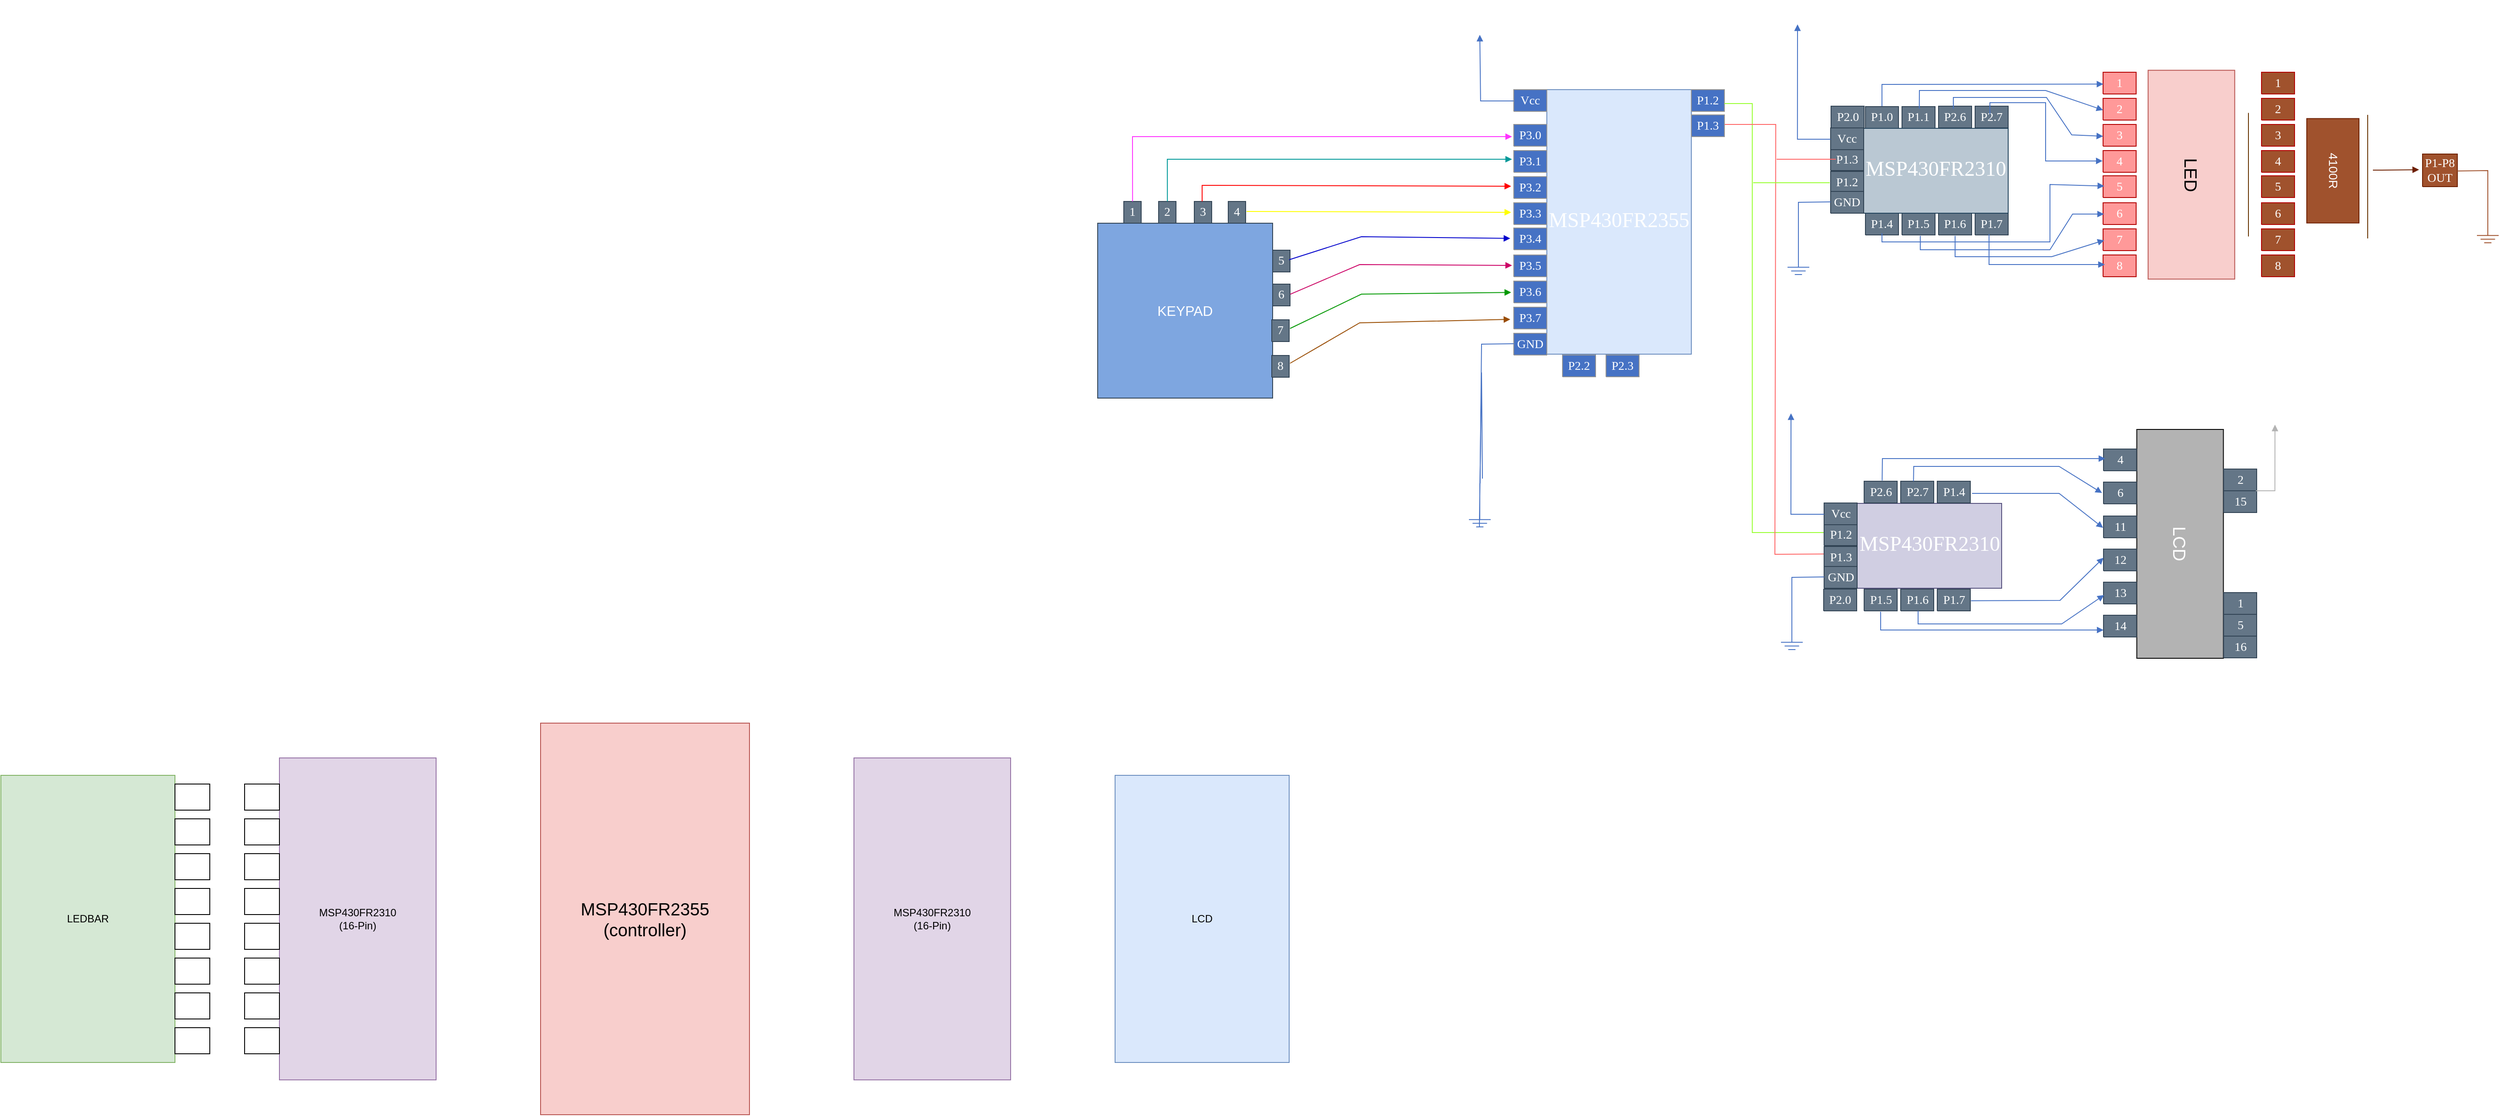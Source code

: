<mxfile version="26.0.9">
  <diagram name="Page-1" id="0Q7VZ_S7cnzkjP_4s8MY">
    <mxGraphModel dx="1970" dy="1867" grid="1" gridSize="10" guides="1" tooltips="1" connect="1" arrows="1" fold="1" page="1" pageScale="1" pageWidth="850" pageHeight="1100" math="0" shadow="0">
      <root>
        <mxCell id="0" />
        <mxCell id="1" parent="0" />
        <mxCell id="9x2usjZk49Wl1C-McuQ0-1" value="&lt;font style=&quot;font-size: 20px;&quot;&gt;MSP430FR2355&lt;/font&gt;&lt;div&gt;&lt;font style=&quot;font-size: 20px;&quot;&gt;(controller)&lt;/font&gt;&lt;/div&gt;" style="rounded=0;whiteSpace=wrap;html=1;fillColor=#f8cecc;strokeColor=#b85450;" parent="1" vertex="1">
          <mxGeometry x="-60" y="400" width="240" height="450" as="geometry" />
        </mxCell>
        <mxCell id="9x2usjZk49Wl1C-McuQ0-2" value="MSP430FR2310&lt;br&gt;(16-Pin)" style="rounded=0;whiteSpace=wrap;html=1;fillColor=#e1d5e7;strokeColor=#9673a6;" parent="1" vertex="1">
          <mxGeometry x="300" y="440" width="180" height="370" as="geometry" />
        </mxCell>
        <mxCell id="9x2usjZk49Wl1C-McuQ0-3" value="LEDBAR" style="rounded=0;whiteSpace=wrap;html=1;fillColor=#d5e8d4;strokeColor=#82b366;" parent="1" vertex="1">
          <mxGeometry x="-680" y="460" width="200" height="330" as="geometry" />
        </mxCell>
        <mxCell id="9x2usjZk49Wl1C-McuQ0-4" value="LCD" style="rounded=0;whiteSpace=wrap;html=1;fillColor=#dae8fc;strokeColor=#6c8ebf;" parent="1" vertex="1">
          <mxGeometry x="600" y="460" width="200" height="330" as="geometry" />
        </mxCell>
        <mxCell id="qIX9BkgFWLCy8-ITbAEw-1" value="MSP430FR2310&lt;br&gt;(16-Pin)" style="rounded=0;whiteSpace=wrap;html=1;fillColor=#e1d5e7;strokeColor=#9673a6;" parent="1" vertex="1">
          <mxGeometry x="-360" y="440" width="180" height="370" as="geometry" />
        </mxCell>
        <mxCell id="qIX9BkgFWLCy8-ITbAEw-3" value="" style="rounded=0;whiteSpace=wrap;html=1;" parent="1" vertex="1">
          <mxGeometry x="-480" y="750" width="40" height="30" as="geometry" />
        </mxCell>
        <mxCell id="qIX9BkgFWLCy8-ITbAEw-4" value="" style="rounded=0;whiteSpace=wrap;html=1;" parent="1" vertex="1">
          <mxGeometry x="-480" y="670" width="40" height="30" as="geometry" />
        </mxCell>
        <mxCell id="qIX9BkgFWLCy8-ITbAEw-5" value="" style="rounded=0;whiteSpace=wrap;html=1;" parent="1" vertex="1">
          <mxGeometry x="-480" y="710" width="40" height="30" as="geometry" />
        </mxCell>
        <mxCell id="qIX9BkgFWLCy8-ITbAEw-6" value="" style="rounded=0;whiteSpace=wrap;html=1;" parent="1" vertex="1">
          <mxGeometry x="-480" y="630" width="40" height="30" as="geometry" />
        </mxCell>
        <mxCell id="qIX9BkgFWLCy8-ITbAEw-7" value="" style="rounded=0;whiteSpace=wrap;html=1;" parent="1" vertex="1">
          <mxGeometry x="-480" y="590" width="40" height="30" as="geometry" />
        </mxCell>
        <mxCell id="qIX9BkgFWLCy8-ITbAEw-8" value="" style="rounded=0;whiteSpace=wrap;html=1;" parent="1" vertex="1">
          <mxGeometry x="-480" y="550" width="40" height="30" as="geometry" />
        </mxCell>
        <mxCell id="qIX9BkgFWLCy8-ITbAEw-9" value="" style="rounded=0;whiteSpace=wrap;html=1;" parent="1" vertex="1">
          <mxGeometry x="-480" y="510" width="40" height="30" as="geometry" />
        </mxCell>
        <mxCell id="qIX9BkgFWLCy8-ITbAEw-10" value="" style="rounded=0;whiteSpace=wrap;html=1;" parent="1" vertex="1">
          <mxGeometry x="-480" y="470" width="40" height="30" as="geometry" />
        </mxCell>
        <mxCell id="qIX9BkgFWLCy8-ITbAEw-14" value="" style="rounded=0;whiteSpace=wrap;html=1;" parent="1" vertex="1">
          <mxGeometry x="-400" y="750" width="40" height="30" as="geometry" />
        </mxCell>
        <mxCell id="qIX9BkgFWLCy8-ITbAEw-15" value="" style="rounded=0;whiteSpace=wrap;html=1;" parent="1" vertex="1">
          <mxGeometry x="-400" y="670" width="40" height="30" as="geometry" />
        </mxCell>
        <mxCell id="qIX9BkgFWLCy8-ITbAEw-16" value="" style="rounded=0;whiteSpace=wrap;html=1;" parent="1" vertex="1">
          <mxGeometry x="-400" y="710" width="40" height="30" as="geometry" />
        </mxCell>
        <mxCell id="qIX9BkgFWLCy8-ITbAEw-17" value="" style="rounded=0;whiteSpace=wrap;html=1;" parent="1" vertex="1">
          <mxGeometry x="-400" y="630" width="40" height="30" as="geometry" />
        </mxCell>
        <mxCell id="qIX9BkgFWLCy8-ITbAEw-18" value="" style="rounded=0;whiteSpace=wrap;html=1;" parent="1" vertex="1">
          <mxGeometry x="-400" y="590" width="40" height="30" as="geometry" />
        </mxCell>
        <mxCell id="qIX9BkgFWLCy8-ITbAEw-19" value="" style="rounded=0;whiteSpace=wrap;html=1;" parent="1" vertex="1">
          <mxGeometry x="-400" y="550" width="40" height="30" as="geometry" />
        </mxCell>
        <mxCell id="qIX9BkgFWLCy8-ITbAEw-20" value="" style="rounded=0;whiteSpace=wrap;html=1;" parent="1" vertex="1">
          <mxGeometry x="-400" y="510" width="40" height="30" as="geometry" />
        </mxCell>
        <mxCell id="qIX9BkgFWLCy8-ITbAEw-21" value="" style="rounded=0;whiteSpace=wrap;html=1;" parent="1" vertex="1">
          <mxGeometry x="-400" y="470" width="40" height="30" as="geometry" />
        </mxCell>
        <mxCell id="HbAsiCaIPZgR-uicki84-1" value="&lt;font style=&quot;font-family: &amp;#34;calibri&amp;#34; ; color: rgb(254 , 255 , 255) ; direction: ltr ; letter-spacing: 0px ; line-height: 120% ; opacity: 1&quot;&gt;&lt;font style=&quot;font-size: 24px&quot;&gt;MSP430FR2355&lt;/font&gt;&lt;br&gt;&lt;/font&gt;" style="verticalAlign=middle;align=center;vsdxID=3;fillColor=#dae8fc;shape=stencil(nZBLDoAgDERP0z3SIyjew0SURgSD+Lu9kMZoXLhwN9O+tukAlrNpJg1SzDH4QW/URgNYgZTkjA4UkwJUgGXng+6DX1zLfmoymdXo17xh5zmRJ6Q42BWCfc2oJfdAr+Yv+AP9Cb7OJ3H/2JG1HNGz/84klThPVCc=);strokeColor=#6c8ebf;labelBackgroundColor=none;rounded=0;html=1;whiteSpace=wrap;" vertex="1" parent="1">
          <mxGeometry x="1096" y="-328" width="166" height="304" as="geometry" />
        </mxCell>
        <mxCell id="HbAsiCaIPZgR-uicki84-2" value="&lt;font style=&quot;font-size: 14px ; font-family: &amp;#34;calibri&amp;#34; ; color: #feffff ; direction: ltr ; letter-spacing: 0px ; line-height: 120% ; opacity: 1&quot;&gt;P3.0&lt;br&gt;&lt;/font&gt;" style="verticalAlign=middle;align=center;vsdxID=5;fillColor=#4672c4;gradientColor=none;shape=stencil(nZBLDoAgDERP0z3SIyjew0SURgSD+Lu9kMZoXLhwN9O+tukAlrNpJg1SzDH4QW/URgNYgZTkjA4UkwJUgGXng+6DX1zLfmoymdXo17xh5zmRJ6Q42BWCfc2oJfdAr+Yv+AP9Cb7OJ3H/2JG1HNGz/84klThPVCc=);strokeColor=#939393;labelBackgroundColor=none;rounded=0;html=1;whiteSpace=wrap;" vertex="1" parent="1">
          <mxGeometry x="1058" y="-288" width="38" height="25" as="geometry" />
        </mxCell>
        <mxCell id="HbAsiCaIPZgR-uicki84-3" value="&lt;font style=&quot;font-size:14px;font-family:Calibri;color:#feffff;direction:ltr;letter-spacing:0px;line-height:120%;opacity:1&quot;&gt;Vcc&lt;br/&gt;&lt;/font&gt;" style="verticalAlign=middle;align=center;vsdxID=6;fillColor=#4672c4;gradientColor=none;shape=stencil(nZBLDoAgDERP0z3SIyjew0SURgSD+Lu9kMZoXLhwN9O+tukAlrNpJg1SzDH4QW/URgNYgZTkjA4UkwJUgGXng+6DX1zLfmoymdXo17xh5zmRJ6Q42BWCfc2oJfdAr+Yv+AP9Cb7OJ3H/2JG1HNGz/84klThPVCc=);strokeColor=#939393;labelBackgroundColor=none;rounded=0;html=1;whiteSpace=wrap;" vertex="1" parent="1">
          <mxGeometry x="1058" y="-328" width="38" height="25" as="geometry" />
        </mxCell>
        <mxCell id="HbAsiCaIPZgR-uicki84-4" value="&lt;font style=&quot;font-size:14px;font-family:Calibri;color:#feffff;direction:ltr;letter-spacing:0px;line-height:120%;opacity:1&quot;&gt;GND&lt;br/&gt;&lt;/font&gt;" style="verticalAlign=middle;align=center;vsdxID=7;fillColor=#4672c4;gradientColor=none;shape=stencil(nZBLDoAgDERP0z3SIyjew0SURgSD+Lu9kMZoXLhwN9O+tukAlrNpJg1SzDH4QW/URgNYgZTkjA4UkwJUgGXng+6DX1zLfmoymdXo17xh5zmRJ6Q42BWCfc2oJfdAr+Yv+AP9Cb7OJ3H/2JG1HNGz/84klThPVCc=);strokeColor=#939393;labelBackgroundColor=none;rounded=0;html=1;whiteSpace=wrap;" vertex="1" parent="1">
          <mxGeometry x="1058" y="-48" width="38" height="25" as="geometry" />
        </mxCell>
        <mxCell id="HbAsiCaIPZgR-uicki84-5" value="&lt;font style=&quot;font-size: 14px ; font-family: &amp;#34;calibri&amp;#34; ; color: #feffff ; direction: ltr ; letter-spacing: 0px ; line-height: 120% ; opacity: 1&quot;&gt;P3.1&lt;br&gt;&lt;/font&gt;" style="verticalAlign=middle;align=center;vsdxID=8;fillColor=#4672c4;gradientColor=none;shape=stencil(nZBLDoAgDERP0z3SIyjew0SURgSD+Lu9kMZoXLhwN9O+tukAlrNpJg1SzDH4QW/URgNYgZTkjA4UkwJUgGXng+6DX1zLfmoymdXo17xh5zmRJ6Q42BWCfc2oJfdAr+Yv+AP9Cb7OJ3H/2JG1HNGz/84klThPVCc=);strokeColor=#939393;labelBackgroundColor=none;rounded=0;html=1;whiteSpace=wrap;" vertex="1" parent="1">
          <mxGeometry x="1058" y="-258" width="38" height="25" as="geometry" />
        </mxCell>
        <mxCell id="HbAsiCaIPZgR-uicki84-6" style="vsdxID=64;edgeStyle=none;startArrow=none;endArrow=none;startSize=5;endSize=5;strokeColor=#4672c4;spacingTop=0;spacingBottom=0;spacingLeft=0;spacingRight=0;verticalAlign=middle;html=1;labelBackgroundColor=#ffffff;rounded=0;entryX=0;entryY=0.48;entryDx=0;entryDy=0;entryPerimeter=0;" edge="1" parent="1" target="HbAsiCaIPZgR-uicki84-4" source="HbAsiCaIPZgR-uicki84-131">
          <mxGeometry relative="1" as="geometry">
            <mxPoint x="-1" as="offset" />
            <Array as="points">
              <mxPoint x="1021" y="-35.46" />
            </Array>
            <mxPoint x="1022" y="119" as="sourcePoint" />
          </mxGeometry>
        </mxCell>
        <mxCell id="HbAsiCaIPZgR-uicki84-7" vertex="1" parent="1">
          <mxGeometry x="1019" y="-391" as="geometry" />
        </mxCell>
        <mxCell id="HbAsiCaIPZgR-uicki84-8" style="vsdxID=18;edgeStyle=none;startArrow=none;endArrow=block;startSize=5;endSize=5;strokeColor=#4672c4;spacingTop=0;spacingBottom=0;spacingLeft=0;spacingRight=0;verticalAlign=middle;html=1;labelBackgroundColor=#ffffff;rounded=0;exitX=0;exitY=0.52;exitDx=0;exitDy=0;exitPerimeter=0;" edge="1" parent="1" source="HbAsiCaIPZgR-uicki84-3" target="HbAsiCaIPZgR-uicki84-7">
          <mxGeometry relative="1" as="geometry">
            <mxPoint y="-1" as="offset" />
            <Array as="points">
              <mxPoint x="1019.9" y="-315" />
            </Array>
          </mxGeometry>
        </mxCell>
        <mxCell id="HbAsiCaIPZgR-uicki84-9" value="&lt;font style=&quot;font-size: 14px ; font-family: &amp;#34;calibri&amp;#34; ; color: #feffff ; direction: ltr ; letter-spacing: 0px ; line-height: 120% ; opacity: 1&quot;&gt;P3.2&lt;br&gt;&lt;/font&gt;" style="verticalAlign=middle;align=center;vsdxID=8;fillColor=#4672c4;gradientColor=none;shape=stencil(nZBLDoAgDERP0z3SIyjew0SURgSD+Lu9kMZoXLhwN9O+tukAlrNpJg1SzDH4QW/URgNYgZTkjA4UkwJUgGXng+6DX1zLfmoymdXo17xh5zmRJ6Q42BWCfc2oJfdAr+Yv+AP9Cb7OJ3H/2JG1HNGz/84klThPVCc=);strokeColor=#939393;labelBackgroundColor=none;rounded=0;html=1;whiteSpace=wrap;" vertex="1" parent="1">
          <mxGeometry x="1058" y="-228" width="38" height="25" as="geometry" />
        </mxCell>
        <mxCell id="HbAsiCaIPZgR-uicki84-10" value="&lt;font style=&quot;font-size: 14px ; font-family: &amp;#34;calibri&amp;#34; ; color: #feffff ; direction: ltr ; letter-spacing: 0px ; line-height: 120% ; opacity: 1&quot;&gt;P3.3&lt;br&gt;&lt;/font&gt;" style="verticalAlign=middle;align=center;vsdxID=8;fillColor=#4672c4;gradientColor=none;shape=stencil(nZBLDoAgDERP0z3SIyjew0SURgSD+Lu9kMZoXLhwN9O+tukAlrNpJg1SzDH4QW/URgNYgZTkjA4UkwJUgGXng+6DX1zLfmoymdXo17xh5zmRJ6Q42BWCfc2oJfdAr+Yv+AP9Cb7OJ3H/2JG1HNGz/84klThPVCc=);strokeColor=#939393;labelBackgroundColor=none;rounded=0;html=1;whiteSpace=wrap;" vertex="1" parent="1">
          <mxGeometry x="1058" y="-198" width="38" height="25" as="geometry" />
        </mxCell>
        <mxCell id="HbAsiCaIPZgR-uicki84-11" value="&lt;font style=&quot;font-size: 14px ; font-family: &amp;#34;calibri&amp;#34; ; color: #feffff ; direction: ltr ; letter-spacing: 0px ; line-height: 120% ; opacity: 1&quot;&gt;P3.4&lt;br&gt;&lt;/font&gt;" style="verticalAlign=middle;align=center;vsdxID=8;fillColor=#4672c4;gradientColor=none;shape=stencil(nZBLDoAgDERP0z3SIyjew0SURgSD+Lu9kMZoXLhwN9O+tukAlrNpJg1SzDH4QW/URgNYgZTkjA4UkwJUgGXng+6DX1zLfmoymdXo17xh5zmRJ6Q42BWCfc2oJfdAr+Yv+AP9Cb7OJ3H/2JG1HNGz/84klThPVCc=);strokeColor=#939393;labelBackgroundColor=none;rounded=0;html=1;whiteSpace=wrap;" vertex="1" parent="1">
          <mxGeometry x="1058" y="-169" width="38" height="25" as="geometry" />
        </mxCell>
        <mxCell id="HbAsiCaIPZgR-uicki84-12" value="&lt;font style=&quot;font-size: 14px ; font-family: &amp;#34;calibri&amp;#34; ; color: #feffff ; direction: ltr ; letter-spacing: 0px ; line-height: 120% ; opacity: 1&quot;&gt;P3.5&lt;br&gt;&lt;/font&gt;" style="verticalAlign=middle;align=center;vsdxID=8;fillColor=#4672c4;gradientColor=none;shape=stencil(nZBLDoAgDERP0z3SIyjew0SURgSD+Lu9kMZoXLhwN9O+tukAlrNpJg1SzDH4QW/URgNYgZTkjA4UkwJUgGXng+6DX1zLfmoymdXo17xh5zmRJ6Q42BWCfc2oJfdAr+Yv+AP9Cb7OJ3H/2JG1HNGz/84klThPVCc=);strokeColor=#939393;labelBackgroundColor=none;rounded=0;html=1;whiteSpace=wrap;" vertex="1" parent="1">
          <mxGeometry x="1058" y="-138" width="38" height="25" as="geometry" />
        </mxCell>
        <mxCell id="HbAsiCaIPZgR-uicki84-13" value="&lt;font style=&quot;font-size: 14px ; font-family: &amp;#34;calibri&amp;#34; ; color: #feffff ; direction: ltr ; letter-spacing: 0px ; line-height: 120% ; opacity: 1&quot;&gt;P3.6&lt;br&gt;&lt;/font&gt;" style="verticalAlign=middle;align=center;vsdxID=8;fillColor=#4672c4;gradientColor=none;shape=stencil(nZBLDoAgDERP0z3SIyjew0SURgSD+Lu9kMZoXLhwN9O+tukAlrNpJg1SzDH4QW/URgNYgZTkjA4UkwJUgGXng+6DX1zLfmoymdXo17xh5zmRJ6Q42BWCfc2oJfdAr+Yv+AP9Cb7OJ3H/2JG1HNGz/84klThPVCc=);strokeColor=#939393;labelBackgroundColor=none;rounded=0;html=1;whiteSpace=wrap;" vertex="1" parent="1">
          <mxGeometry x="1058" y="-108" width="38" height="25" as="geometry" />
        </mxCell>
        <mxCell id="HbAsiCaIPZgR-uicki84-14" value="&lt;font style=&quot;font-size: 14px ; font-family: &amp;#34;calibri&amp;#34; ; color: #feffff ; direction: ltr ; letter-spacing: 0px ; line-height: 120% ; opacity: 1&quot;&gt;P3.7&lt;br&gt;&lt;/font&gt;" style="verticalAlign=middle;align=center;vsdxID=8;fillColor=#4672c4;gradientColor=none;shape=stencil(nZBLDoAgDERP0z3SIyjew0SURgSD+Lu9kMZoXLhwN9O+tukAlrNpJg1SzDH4QW/URgNYgZTkjA4UkwJUgGXng+6DX1zLfmoymdXo17xh5zmRJ6Q42BWCfc2oJfdAr+Yv+AP9Cb7OJ3H/2JG1HNGz/84klThPVCc=);strokeColor=#939393;labelBackgroundColor=none;rounded=0;html=1;whiteSpace=wrap;" vertex="1" parent="1">
          <mxGeometry x="1058" y="-78" width="38" height="25" as="geometry" />
        </mxCell>
        <mxCell id="HbAsiCaIPZgR-uicki84-15" value="&lt;font style=&quot;font-size: 14px ; font-family: &amp;#34;calibri&amp;#34; ; color: #feffff ; direction: ltr ; letter-spacing: 0px ; line-height: 120% ; opacity: 1&quot;&gt;P1.1&lt;br&gt;&lt;/font&gt;" style="verticalAlign=middle;align=center;vsdxID=8;fillColor=#647687;gradientColor=none;shape=stencil(nZBLDoAgDERP0z3SIyjew0SURgSD+Lu9kMZoXLhwN9O+tukAlrNpJg1SzDH4QW/URgNYgZTkjA4UkwJUgGXng+6DX1zLfmoymdXo17xh5zmRJ6Q42BWCfc2oJfdAr+Yv+AP9Cb7OJ3H/2JG1HNGz/84klThPVCc=);strokeColor=#314354;labelBackgroundColor=none;rounded=0;html=1;whiteSpace=wrap;fontColor=#ffffff;" vertex="1" parent="1">
          <mxGeometry x="1504" y="-308.5" width="38" height="25" as="geometry" />
        </mxCell>
        <mxCell id="HbAsiCaIPZgR-uicki84-16" value="&lt;font style=&quot;font-size: 14px ; font-family: &amp;#34;calibri&amp;#34; ; color: #feffff ; direction: ltr ; letter-spacing: 0px ; line-height: 120% ; opacity: 1&quot;&gt;P1.4&lt;br&gt;&lt;/font&gt;" style="verticalAlign=middle;align=center;vsdxID=8;fillColor=#647687;gradientColor=none;shape=stencil(nZBLDoAgDERP0z3SIyjew0SURgSD+Lu9kMZoXLhwN9O+tukAlrNpJg1SzDH4QW/URgNYgZTkjA4UkwJUgGXng+6DX1zLfmoymdXo17xh5zmRJ6Q42BWCfc2oJfdAr+Yv+AP9Cb7OJ3H/2JG1HNGz/84klThPVCc=);strokeColor=#314354;labelBackgroundColor=none;rounded=0;html=1;whiteSpace=wrap;fontColor=#ffffff;" vertex="1" parent="1">
          <mxGeometry x="1462" y="-186" width="38" height="25" as="geometry" />
        </mxCell>
        <mxCell id="HbAsiCaIPZgR-uicki84-17" value="&lt;font style=&quot;font-size: 14px ; font-family: &amp;#34;calibri&amp;#34; ; color: #feffff ; direction: ltr ; letter-spacing: 0px ; line-height: 120% ; opacity: 1&quot;&gt;P1.5&lt;br&gt;&lt;/font&gt;" style="verticalAlign=middle;align=center;vsdxID=8;fillColor=#647687;gradientColor=none;shape=stencil(nZBLDoAgDERP0z3SIyjew0SURgSD+Lu9kMZoXLhwN9O+tukAlrNpJg1SzDH4QW/URgNYgZTkjA4UkwJUgGXng+6DX1zLfmoymdXo17xh5zmRJ6Q42BWCfc2oJfdAr+Yv+AP9Cb7OJ3H/2JG1HNGz/84klThPVCc=);strokeColor=#314354;labelBackgroundColor=none;rounded=0;html=1;whiteSpace=wrap;fontColor=#ffffff;" vertex="1" parent="1">
          <mxGeometry x="1504" y="-186" width="38" height="25" as="geometry" />
        </mxCell>
        <mxCell id="HbAsiCaIPZgR-uicki84-18" value="&lt;font style=&quot;font-size: 14px ; font-family: &amp;#34;calibri&amp;#34; ; color: #feffff ; direction: ltr ; letter-spacing: 0px ; line-height: 120% ; opacity: 1&quot;&gt;P1.6&lt;br&gt;&lt;/font&gt;" style="verticalAlign=middle;align=center;vsdxID=8;fillColor=#647687;gradientColor=none;shape=stencil(nZBLDoAgDERP0z3SIyjew0SURgSD+Lu9kMZoXLhwN9O+tukAlrNpJg1SzDH4QW/URgNYgZTkjA4UkwJUgGXng+6DX1zLfmoymdXo17xh5zmRJ6Q42BWCfc2oJfdAr+Yv+AP9Cb7OJ3H/2JG1HNGz/84klThPVCc=);strokeColor=#314354;labelBackgroundColor=none;rounded=0;html=1;whiteSpace=wrap;fontColor=#ffffff;" vertex="1" parent="1">
          <mxGeometry x="1546" y="-186" width="38" height="25" as="geometry" />
        </mxCell>
        <mxCell id="HbAsiCaIPZgR-uicki84-19" value="&lt;font style=&quot;font-size: 14px ; font-family: &amp;#34;calibri&amp;#34; ; color: #feffff ; direction: ltr ; letter-spacing: 0px ; line-height: 120% ; opacity: 1&quot;&gt;P1.7&lt;br&gt;&lt;/font&gt;" style="verticalAlign=middle;align=center;vsdxID=8;fillColor=#647687;gradientColor=none;shape=stencil(nZBLDoAgDERP0z3SIyjew0SURgSD+Lu9kMZoXLhwN9O+tukAlrNpJg1SzDH4QW/URgNYgZTkjA4UkwJUgGXng+6DX1zLfmoymdXo17xh5zmRJ6Q42BWCfc2oJfdAr+Yv+AP9Cb7OJ3H/2JG1HNGz/84klThPVCc=);strokeColor=#314354;labelBackgroundColor=none;rounded=0;html=1;whiteSpace=wrap;fontColor=#ffffff;" vertex="1" parent="1">
          <mxGeometry x="1588" y="-186" width="38" height="25" as="geometry" />
        </mxCell>
        <mxCell id="HbAsiCaIPZgR-uicki84-20" value="&lt;font style=&quot;font-size: 20px&quot;&gt;LED&lt;/font&gt;" style="rounded=0;whiteSpace=wrap;html=1;rotation=90;fillColor=#f8cecc;strokeColor=#b85450;" vertex="1" parent="1">
          <mxGeometry x="1716.5" y="-280" width="240" height="99.5" as="geometry" />
        </mxCell>
        <mxCell id="HbAsiCaIPZgR-uicki84-21" value="&lt;font style=&quot;font-size: 14px ; font-family: &amp;#34;calibri&amp;#34; ; color: #feffff ; direction: ltr ; letter-spacing: 0px ; line-height: 120% ; opacity: 1&quot;&gt;1&lt;br&gt;&lt;/font&gt;" style="verticalAlign=middle;align=center;vsdxID=5;fillColor=#FF9999;shape=stencil(nZBLDoAgDERP0z3SIyjew0SURgSD+Lu9kMZoXLhwN9O+tukAlrNpJg1SzDH4QW/URgNYgZTkjA4UkwJUgGXng+6DX1zLfmoymdXo17xh5zmRJ6Q42BWCfc2oJfdAr+Yv+AP9Cb7OJ3H/2JG1HNGz/84klThPVCc=);strokeColor=#B20000;labelBackgroundColor=none;rounded=0;html=1;whiteSpace=wrap;fontColor=#ffffff;" vertex="1" parent="1">
          <mxGeometry x="1735" y="-348" width="38" height="25" as="geometry" />
        </mxCell>
        <mxCell id="HbAsiCaIPZgR-uicki84-22" value="&lt;font style=&quot;font-size: 14px ; font-family: &amp;#34;calibri&amp;#34; ; color: #feffff ; direction: ltr ; letter-spacing: 0px ; line-height: 120% ; opacity: 1&quot;&gt;2&lt;br&gt;&lt;/font&gt;" style="verticalAlign=middle;align=center;vsdxID=8;fillColor=#FF9999;shape=stencil(nZBLDoAgDERP0z3SIyjew0SURgSD+Lu9kMZoXLhwN9O+tukAlrNpJg1SzDH4QW/URgNYgZTkjA4UkwJUgGXng+6DX1zLfmoymdXo17xh5zmRJ6Q42BWCfc2oJfdAr+Yv+AP9Cb7OJ3H/2JG1HNGz/84klThPVCc=);strokeColor=#B20000;labelBackgroundColor=none;rounded=0;html=1;whiteSpace=wrap;fontColor=#ffffff;" vertex="1" parent="1">
          <mxGeometry x="1735" y="-318" width="38" height="25" as="geometry" />
        </mxCell>
        <mxCell id="HbAsiCaIPZgR-uicki84-23" value="&lt;font style=&quot;font-size: 14px ; font-family: &amp;#34;calibri&amp;#34; ; color: #feffff ; direction: ltr ; letter-spacing: 0px ; line-height: 120% ; opacity: 1&quot;&gt;3&lt;br&gt;&lt;/font&gt;" style="verticalAlign=middle;align=center;vsdxID=8;fillColor=#FF9999;shape=stencil(nZBLDoAgDERP0z3SIyjew0SURgSD+Lu9kMZoXLhwN9O+tukAlrNpJg1SzDH4QW/URgNYgZTkjA4UkwJUgGXng+6DX1zLfmoymdXo17xh5zmRJ6Q42BWCfc2oJfdAr+Yv+AP9Cb7OJ3H/2JG1HNGz/84klThPVCc=);strokeColor=#B20000;labelBackgroundColor=none;rounded=0;html=1;whiteSpace=wrap;fontColor=#ffffff;" vertex="1" parent="1">
          <mxGeometry x="1735" y="-288" width="38" height="25" as="geometry" />
        </mxCell>
        <mxCell id="HbAsiCaIPZgR-uicki84-24" value="&lt;font style=&quot;font-size: 14px ; font-family: &amp;#34;calibri&amp;#34; ; color: #feffff ; direction: ltr ; letter-spacing: 0px ; line-height: 120% ; opacity: 1&quot;&gt;4&lt;br&gt;&lt;/font&gt;" style="verticalAlign=middle;align=center;vsdxID=8;fillColor=#FF9999;shape=stencil(nZBLDoAgDERP0z3SIyjew0SURgSD+Lu9kMZoXLhwN9O+tukAlrNpJg1SzDH4QW/URgNYgZTkjA4UkwJUgGXng+6DX1zLfmoymdXo17xh5zmRJ6Q42BWCfc2oJfdAr+Yv+AP9Cb7OJ3H/2JG1HNGz/84klThPVCc=);strokeColor=#B20000;labelBackgroundColor=none;rounded=0;html=1;whiteSpace=wrap;fontColor=#ffffff;" vertex="1" parent="1">
          <mxGeometry x="1735" y="-258" width="38" height="25" as="geometry" />
        </mxCell>
        <mxCell id="HbAsiCaIPZgR-uicki84-25" value="&lt;font style=&quot;font-size: 14px ; font-family: &amp;#34;calibri&amp;#34; ; color: #feffff ; direction: ltr ; letter-spacing: 0px ; line-height: 120% ; opacity: 1&quot;&gt;5&lt;br&gt;&lt;/font&gt;" style="verticalAlign=middle;align=center;vsdxID=8;fillColor=#FF9999;shape=stencil(nZBLDoAgDERP0z3SIyjew0SURgSD+Lu9kMZoXLhwN9O+tukAlrNpJg1SzDH4QW/URgNYgZTkjA4UkwJUgGXng+6DX1zLfmoymdXo17xh5zmRJ6Q42BWCfc2oJfdAr+Yv+AP9Cb7OJ3H/2JG1HNGz/84klThPVCc=);strokeColor=#B20000;labelBackgroundColor=none;rounded=0;html=1;whiteSpace=wrap;fontColor=#ffffff;" vertex="1" parent="1">
          <mxGeometry x="1735" y="-229" width="38" height="25" as="geometry" />
        </mxCell>
        <mxCell id="HbAsiCaIPZgR-uicki84-26" value="&lt;font style=&quot;font-size: 14px ; font-family: &amp;#34;calibri&amp;#34; ; color: #feffff ; direction: ltr ; letter-spacing: 0px ; line-height: 120% ; opacity: 1&quot;&gt;6&lt;br&gt;&lt;/font&gt;" style="verticalAlign=middle;align=center;vsdxID=8;fillColor=#FF9999;shape=stencil(nZBLDoAgDERP0z3SIyjew0SURgSD+Lu9kMZoXLhwN9O+tukAlrNpJg1SzDH4QW/URgNYgZTkjA4UkwJUgGXng+6DX1zLfmoymdXo17xh5zmRJ6Q42BWCfc2oJfdAr+Yv+AP9Cb7OJ3H/2JG1HNGz/84klThPVCc=);strokeColor=#B20000;labelBackgroundColor=none;rounded=0;html=1;whiteSpace=wrap;fontColor=#ffffff;" vertex="1" parent="1">
          <mxGeometry x="1735" y="-198" width="38" height="25" as="geometry" />
        </mxCell>
        <mxCell id="HbAsiCaIPZgR-uicki84-27" value="&lt;font style=&quot;font-size: 14px ; font-family: &amp;#34;calibri&amp;#34; ; color: #feffff ; direction: ltr ; letter-spacing: 0px ; line-height: 120% ; opacity: 1&quot;&gt;7&lt;br&gt;&lt;/font&gt;" style="verticalAlign=middle;align=center;vsdxID=8;fillColor=#FF9999;shape=stencil(nZBLDoAgDERP0z3SIyjew0SURgSD+Lu9kMZoXLhwN9O+tukAlrNpJg1SzDH4QW/URgNYgZTkjA4UkwJUgGXng+6DX1zLfmoymdXo17xh5zmRJ6Q42BWCfc2oJfdAr+Yv+AP9Cb7OJ3H/2JG1HNGz/84klThPVCc=);strokeColor=#B20000;labelBackgroundColor=none;rounded=0;html=1;whiteSpace=wrap;fontColor=#ffffff;" vertex="1" parent="1">
          <mxGeometry x="1735" y="-168" width="38" height="25" as="geometry" />
        </mxCell>
        <mxCell id="HbAsiCaIPZgR-uicki84-28" value="&lt;font style=&quot;font-size: 14px ; font-family: &amp;#34;calibri&amp;#34; ; color: #feffff ; direction: ltr ; letter-spacing: 0px ; line-height: 120% ; opacity: 1&quot;&gt;8&lt;br&gt;&lt;/font&gt;" style="verticalAlign=middle;align=center;vsdxID=8;fillColor=#FF9999;shape=stencil(nZBLDoAgDERP0z3SIyjew0SURgSD+Lu9kMZoXLhwN9O+tukAlrNpJg1SzDH4QW/URgNYgZTkjA4UkwJUgGXng+6DX1zLfmoymdXo17xh5zmRJ6Q42BWCfc2oJfdAr+Yv+AP9Cb7OJ3H/2JG1HNGz/84klThPVCc=);strokeColor=#B20000;labelBackgroundColor=none;rounded=0;html=1;whiteSpace=wrap;fontColor=#ffffff;" vertex="1" parent="1">
          <mxGeometry x="1735" y="-138" width="38" height="25" as="geometry" />
        </mxCell>
        <mxCell id="HbAsiCaIPZgR-uicki84-29" value="&lt;font style=&quot;font-size: 14px&quot;&gt;4100R&lt;/font&gt;" style="rounded=0;whiteSpace=wrap;html=1;rotation=90;fillColor=#a0522d;strokeColor=#6D1F00;fontColor=#ffffff;" vertex="1" parent="1">
          <mxGeometry x="1939" y="-264.75" width="120" height="60" as="geometry" />
        </mxCell>
        <mxCell id="HbAsiCaIPZgR-uicki84-30" value="&lt;font style=&quot;font-size: 14px ; font-family: &amp;#34;calibri&amp;#34; ; color: #feffff ; direction: ltr ; letter-spacing: 0px ; line-height: 120% ; opacity: 1&quot;&gt;P1-P8&lt;br&gt;OUT&lt;br&gt;&lt;/font&gt;" style="verticalAlign=middle;align=center;vsdxID=5;fillColor=#a0522d;shape=stencil(nZBLDoAgDERP0z3SIyjew0SURgSD+Lu9kMZoXLhwN9O+tukAlrNpJg1SzDH4QW/URgNYgZTkjA4UkwJUgGXng+6DX1zLfmoymdXo17xh5zmRJ6Q42BWCfc2oJfdAr+Yv+AP9Cb7OJ3H/2JG1HNGz/84klThPVCc=);strokeColor=#6D1F00;labelBackgroundColor=none;rounded=0;html=1;whiteSpace=wrap;fontColor=#ffffff;" vertex="1" parent="1">
          <mxGeometry x="2102" y="-254" width="40" height="37.5" as="geometry" />
        </mxCell>
        <mxCell id="HbAsiCaIPZgR-uicki84-31" style="vsdxID=18;edgeStyle=none;startArrow=none;endArrow=block;startSize=5;endSize=5;strokeColor=#6D1F00;spacingTop=0;spacingBottom=0;spacingLeft=0;spacingRight=0;verticalAlign=middle;html=1;labelBackgroundColor=#ffffff;rounded=0;fillColor=#a0522d;" edge="1" parent="1">
          <mxGeometry relative="1" as="geometry">
            <mxPoint y="-1" as="offset" />
            <Array as="points">
              <mxPoint x="2055" y="-235.45" />
            </Array>
            <mxPoint x="2045" y="-235.45" as="sourcePoint" />
            <mxPoint x="2098" y="-236" as="targetPoint" />
          </mxGeometry>
        </mxCell>
        <mxCell id="HbAsiCaIPZgR-uicki84-32" value="&lt;font style=&quot;font-size: 14px ; font-family: &amp;#34;calibri&amp;#34; ; color: #feffff ; direction: ltr ; letter-spacing: 0px ; line-height: 120% ; opacity: 1&quot;&gt;P1.0&lt;br&gt;&lt;/font&gt;" style="verticalAlign=middle;align=center;vsdxID=5;fillColor=#647687;gradientColor=none;shape=stencil(nZBLDoAgDERP0z3SIyjew0SURgSD+Lu9kMZoXLhwN9O+tukAlrNpJg1SzDH4QW/URgNYgZTkjA4UkwJUgGXng+6DX1zLfmoymdXo17xh5zmRJ6Q42BWCfc2oJfdAr+Yv+AP9Cb7OJ3H/2JG1HNGz/84klThPVCc=);strokeColor=#314354;labelBackgroundColor=none;rounded=0;html=1;whiteSpace=wrap;fontColor=#ffffff;" vertex="1" parent="1">
          <mxGeometry x="1462" y="-308.5" width="38" height="25" as="geometry" />
        </mxCell>
        <mxCell id="HbAsiCaIPZgR-uicki84-33" value="&lt;font style=&quot;font-size: 14px ; font-family: &amp;#34;calibri&amp;#34; ; color: #feffff ; direction: ltr ; letter-spacing: 0px ; line-height: 120% ; opacity: 1&quot;&gt;P2.6&lt;br&gt;&lt;/font&gt;" style="verticalAlign=middle;align=center;vsdxID=8;fillColor=#647687;gradientColor=none;shape=stencil(nZBLDoAgDERP0z3SIyjew0SURgSD+Lu9kMZoXLhwN9O+tukAlrNpJg1SzDH4QW/URgNYgZTkjA4UkwJUgGXng+6DX1zLfmoymdXo17xh5zmRJ6Q42BWCfc2oJfdAr+Yv+AP9Cb7OJ3H/2JG1HNGz/84klThPVCc=);strokeColor=#314354;labelBackgroundColor=none;rounded=0;html=1;whiteSpace=wrap;fontColor=#ffffff;" vertex="1" parent="1">
          <mxGeometry x="1546" y="-309" width="38" height="25" as="geometry" />
        </mxCell>
        <mxCell id="HbAsiCaIPZgR-uicki84-34" value="&lt;font style=&quot;font-size: 14px ; font-family: &amp;#34;calibri&amp;#34; ; color: #feffff ; direction: ltr ; letter-spacing: 0px ; line-height: 120% ; opacity: 1&quot;&gt;P2.7&lt;br&gt;&lt;/font&gt;" style="verticalAlign=middle;align=center;vsdxID=8;fillColor=#647687;gradientColor=none;shape=stencil(nZBLDoAgDERP0z3SIyjew0SURgSD+Lu9kMZoXLhwN9O+tukAlrNpJg1SzDH4QW/URgNYgZTkjA4UkwJUgGXng+6DX1zLfmoymdXo17xh5zmRJ6Q42BWCfc2oJfdAr+Yv+AP9Cb7OJ3H/2JG1HNGz/84klThPVCc=);strokeColor=#314354;labelBackgroundColor=none;rounded=0;html=1;whiteSpace=wrap;fontColor=#ffffff;" vertex="1" parent="1">
          <mxGeometry x="1588" y="-309" width="38" height="25" as="geometry" />
        </mxCell>
        <mxCell id="HbAsiCaIPZgR-uicki84-35" value="&lt;font style=&quot;font-size: 14px ; font-family: &amp;#34;calibri&amp;#34; ; color: #feffff ; direction: ltr ; letter-spacing: 0px ; line-height: 120% ; opacity: 1&quot;&gt;1&lt;br&gt;&lt;/font&gt;" style="verticalAlign=middle;align=center;vsdxID=5;fillColor=#A0522D;shape=stencil(nZBLDoAgDERP0z3SIyjew0SURgSD+Lu9kMZoXLhwN9O+tukAlrNpJg1SzDH4QW/URgNYgZTkjA4UkwJUgGXng+6DX1zLfmoymdXo17xh5zmRJ6Q42BWCfc2oJfdAr+Yv+AP9Cb7OJ3H/2JG1HNGz/84klThPVCc=);strokeColor=#B20000;labelBackgroundColor=none;rounded=0;html=1;whiteSpace=wrap;fontColor=#ffffff;" vertex="1" parent="1">
          <mxGeometry x="1917" y="-348" width="38" height="25" as="geometry" />
        </mxCell>
        <mxCell id="HbAsiCaIPZgR-uicki84-36" value="&lt;font style=&quot;font-size: 14px ; font-family: &amp;#34;calibri&amp;#34; ; color: #feffff ; direction: ltr ; letter-spacing: 0px ; line-height: 120% ; opacity: 1&quot;&gt;2&lt;br&gt;&lt;/font&gt;" style="verticalAlign=middle;align=center;vsdxID=8;fillColor=#A0522D;shape=stencil(nZBLDoAgDERP0z3SIyjew0SURgSD+Lu9kMZoXLhwN9O+tukAlrNpJg1SzDH4QW/URgNYgZTkjA4UkwJUgGXng+6DX1zLfmoymdXo17xh5zmRJ6Q42BWCfc2oJfdAr+Yv+AP9Cb7OJ3H/2JG1HNGz/84klThPVCc=);strokeColor=#B20000;labelBackgroundColor=none;rounded=0;html=1;whiteSpace=wrap;fontColor=#ffffff;" vertex="1" parent="1">
          <mxGeometry x="1917" y="-318" width="38" height="25" as="geometry" />
        </mxCell>
        <mxCell id="HbAsiCaIPZgR-uicki84-37" value="&lt;font style=&quot;font-size: 14px ; font-family: &amp;#34;calibri&amp;#34; ; color: #feffff ; direction: ltr ; letter-spacing: 0px ; line-height: 120% ; opacity: 1&quot;&gt;3&lt;br&gt;&lt;/font&gt;" style="verticalAlign=middle;align=center;vsdxID=8;fillColor=#A0522D;shape=stencil(nZBLDoAgDERP0z3SIyjew0SURgSD+Lu9kMZoXLhwN9O+tukAlrNpJg1SzDH4QW/URgNYgZTkjA4UkwJUgGXng+6DX1zLfmoymdXo17xh5zmRJ6Q42BWCfc2oJfdAr+Yv+AP9Cb7OJ3H/2JG1HNGz/84klThPVCc=);strokeColor=#B20000;labelBackgroundColor=none;rounded=0;html=1;whiteSpace=wrap;fontColor=#ffffff;" vertex="1" parent="1">
          <mxGeometry x="1917" y="-288" width="38" height="25" as="geometry" />
        </mxCell>
        <mxCell id="HbAsiCaIPZgR-uicki84-38" value="&lt;font style=&quot;font-size: 14px ; font-family: &amp;#34;calibri&amp;#34; ; color: #feffff ; direction: ltr ; letter-spacing: 0px ; line-height: 120% ; opacity: 1&quot;&gt;4&lt;br&gt;&lt;/font&gt;" style="verticalAlign=middle;align=center;vsdxID=8;fillColor=#A0522D;shape=stencil(nZBLDoAgDERP0z3SIyjew0SURgSD+Lu9kMZoXLhwN9O+tukAlrNpJg1SzDH4QW/URgNYgZTkjA4UkwJUgGXng+6DX1zLfmoymdXo17xh5zmRJ6Q42BWCfc2oJfdAr+Yv+AP9Cb7OJ3H/2JG1HNGz/84klThPVCc=);strokeColor=#B20000;labelBackgroundColor=none;rounded=0;html=1;whiteSpace=wrap;fontColor=#ffffff;" vertex="1" parent="1">
          <mxGeometry x="1917" y="-258" width="38" height="25" as="geometry" />
        </mxCell>
        <mxCell id="HbAsiCaIPZgR-uicki84-39" value="&lt;font style=&quot;font-size: 14px ; font-family: &amp;#34;calibri&amp;#34; ; color: #feffff ; direction: ltr ; letter-spacing: 0px ; line-height: 120% ; opacity: 1&quot;&gt;5&lt;br&gt;&lt;/font&gt;" style="verticalAlign=middle;align=center;vsdxID=8;fillColor=#A0522D;shape=stencil(nZBLDoAgDERP0z3SIyjew0SURgSD+Lu9kMZoXLhwN9O+tukAlrNpJg1SzDH4QW/URgNYgZTkjA4UkwJUgGXng+6DX1zLfmoymdXo17xh5zmRJ6Q42BWCfc2oJfdAr+Yv+AP9Cb7OJ3H/2JG1HNGz/84klThPVCc=);strokeColor=#B20000;labelBackgroundColor=none;rounded=0;html=1;whiteSpace=wrap;fontColor=#ffffff;" vertex="1" parent="1">
          <mxGeometry x="1917" y="-229" width="38" height="25" as="geometry" />
        </mxCell>
        <mxCell id="HbAsiCaIPZgR-uicki84-40" value="&lt;font style=&quot;font-size: 14px ; font-family: &amp;#34;calibri&amp;#34; ; color: #feffff ; direction: ltr ; letter-spacing: 0px ; line-height: 120% ; opacity: 1&quot;&gt;6&lt;br&gt;&lt;/font&gt;" style="verticalAlign=middle;align=center;vsdxID=8;fillColor=#A0522D;shape=stencil(nZBLDoAgDERP0z3SIyjew0SURgSD+Lu9kMZoXLhwN9O+tukAlrNpJg1SzDH4QW/URgNYgZTkjA4UkwJUgGXng+6DX1zLfmoymdXo17xh5zmRJ6Q42BWCfc2oJfdAr+Yv+AP9Cb7OJ3H/2JG1HNGz/84klThPVCc=);strokeColor=#B20000;labelBackgroundColor=none;rounded=0;html=1;whiteSpace=wrap;fontColor=#ffffff;" vertex="1" parent="1">
          <mxGeometry x="1917" y="-198" width="38" height="25" as="geometry" />
        </mxCell>
        <mxCell id="HbAsiCaIPZgR-uicki84-41" value="&lt;font style=&quot;font-size: 14px ; font-family: &amp;#34;calibri&amp;#34; ; color: #feffff ; direction: ltr ; letter-spacing: 0px ; line-height: 120% ; opacity: 1&quot;&gt;7&lt;br&gt;&lt;/font&gt;" style="verticalAlign=middle;align=center;vsdxID=8;fillColor=#A0522D;shape=stencil(nZBLDoAgDERP0z3SIyjew0SURgSD+Lu9kMZoXLhwN9O+tukAlrNpJg1SzDH4QW/URgNYgZTkjA4UkwJUgGXng+6DX1zLfmoymdXo17xh5zmRJ6Q42BWCfc2oJfdAr+Yv+AP9Cb7OJ3H/2JG1HNGz/84klThPVCc=);strokeColor=#B20000;labelBackgroundColor=none;rounded=0;html=1;whiteSpace=wrap;fontColor=#ffffff;" vertex="1" parent="1">
          <mxGeometry x="1917" y="-168" width="38" height="25" as="geometry" />
        </mxCell>
        <mxCell id="HbAsiCaIPZgR-uicki84-42" value="&lt;font style=&quot;font-size: 14px ; font-family: &amp;#34;calibri&amp;#34; ; color: #feffff ; direction: ltr ; letter-spacing: 0px ; line-height: 120% ; opacity: 1&quot;&gt;8&lt;br&gt;&lt;/font&gt;" style="verticalAlign=middle;align=center;vsdxID=8;fillColor=#A0522D;shape=stencil(nZBLDoAgDERP0z3SIyjew0SURgSD+Lu9kMZoXLhwN9O+tukAlrNpJg1SzDH4QW/URgNYgZTkjA4UkwJUgGXng+6DX1zLfmoymdXo17xh5zmRJ6Q42BWCfc2oJfdAr+Yv+AP9Cb7OJ3H/2JG1HNGz/84klThPVCc=);strokeColor=#B20000;labelBackgroundColor=none;rounded=0;html=1;whiteSpace=wrap;fontColor=#ffffff;" vertex="1" parent="1">
          <mxGeometry x="1917" y="-138" width="38" height="25" as="geometry" />
        </mxCell>
        <mxCell id="HbAsiCaIPZgR-uicki84-43" style="vsdxID=64;edgeStyle=none;startArrow=none;endArrow=none;startSize=5;endSize=5;strokeColor=#A0522D;spacingTop=0;spacingBottom=0;spacingLeft=0;spacingRight=0;verticalAlign=middle;html=1;labelBackgroundColor=#ffffff;rounded=0;fillColor=#A0522D;" edge="1" parent="1" source="HbAsiCaIPZgR-uicki84-44">
          <mxGeometry relative="1" as="geometry">
            <mxPoint x="-1" as="offset" />
            <Array as="points">
              <mxPoint x="2177" y="-202.5" />
              <mxPoint x="2177" y="-234.96" />
            </Array>
            <mxPoint x="2142" y="-234.5" as="targetPoint" />
          </mxGeometry>
        </mxCell>
        <mxCell id="HbAsiCaIPZgR-uicki84-44" style="vsdxID=63;rotation=270;fillColor=#A0522D;gradientColor=none;shape=stencil(lZHdDsIgDEafhtuloxF3P+d7LBkKUWFh+Pf2gg3ZYJmJd1/L6QlQhu2k+lEyDpN39iKfevCK4YFxro2STvuQGHYM25N18uzs3QxUj30kY7rZRzS8aA7iBIc3VYgV4rdzJPiqzSYsRCX2Szg3N0mV+Lrkc/mKb8rL5P5ZlwZgW76Ga4AfbsifuvtLndMhzJ9Pe1uelYsKLVoydh8=);strokeColor=#A0522D;spacingTop=-2;spacingBottom=-2;spacingLeft=-2;spacingRight=-2;labelBackgroundColor=none;rounded=0;html=1;whiteSpace=wrap;" vertex="1" parent="1">
          <mxGeometry x="2152" y="-189.5" width="50" height="25" as="geometry" />
        </mxCell>
        <mxCell id="HbAsiCaIPZgR-uicki84-45" value="&lt;font style=&quot;font-size: 14px ; font-family: &amp;#34;calibri&amp;#34; ; color: #feffff ; direction: ltr ; letter-spacing: 0px ; line-height: 120% ; opacity: 1&quot;&gt;P1.2&lt;br&gt;&lt;/font&gt;" style="verticalAlign=middle;align=center;vsdxID=8;fillColor=#4672c4;gradientColor=none;shape=stencil(nZBLDoAgDERP0z3SIyjew0SURgSD+Lu9kMZoXLhwN9O+tukAlrNpJg1SzDH4QW/URgNYgZTkjA4UkwJUgGXng+6DX1zLfmoymdXo17xh5zmRJ6Q42BWCfc2oJfdAr+Yv+AP9Cb7OJ3H/2JG1HNGz/84klThPVCc=);strokeColor=#939393;labelBackgroundColor=none;rounded=0;html=1;whiteSpace=wrap;" vertex="1" parent="1">
          <mxGeometry x="1262" y="-328" width="38" height="25" as="geometry" />
        </mxCell>
        <mxCell id="HbAsiCaIPZgR-uicki84-46" value="&lt;font style=&quot;font-size: 14px ; font-family: &amp;#34;calibri&amp;#34; ; color: #feffff ; direction: ltr ; letter-spacing: 0px ; line-height: 120% ; opacity: 1&quot;&gt;P1.3&lt;br&gt;&lt;/font&gt;" style="verticalAlign=middle;align=center;vsdxID=8;fillColor=#4672c4;gradientColor=none;shape=stencil(nZBLDoAgDERP0z3SIyjew0SURgSD+Lu9kMZoXLhwN9O+tukAlrNpJg1SzDH4QW/URgNYgZTkjA4UkwJUgGXng+6DX1zLfmoymdXo17xh5zmRJ6Q42BWCfc2oJfdAr+Yv+AP9Cb7OJ3H/2JG1HNGz/84klThPVCc=);strokeColor=#939393;labelBackgroundColor=none;rounded=0;html=1;whiteSpace=wrap;" vertex="1" parent="1">
          <mxGeometry x="1262" y="-299" width="38" height="25" as="geometry" />
        </mxCell>
        <mxCell id="HbAsiCaIPZgR-uicki84-47" value="" style="endArrow=none;html=1;rounded=0;fontSize=24;strokeColor=#99FF33;entryX=0.026;entryY=0.4;entryDx=0;entryDy=0;entryPerimeter=0;" edge="1" parent="1" target="HbAsiCaIPZgR-uicki84-50">
          <mxGeometry width="50" height="50" relative="1" as="geometry">
            <mxPoint x="1300" y="-312" as="sourcePoint" />
            <mxPoint x="1410" y="257" as="targetPoint" />
            <Array as="points">
              <mxPoint x="1332" y="-312" />
              <mxPoint x="1332" y="181" />
            </Array>
          </mxGeometry>
        </mxCell>
        <mxCell id="HbAsiCaIPZgR-uicki84-48" value="&lt;font style=&quot;font-family: &amp;#34;calibri&amp;#34; ; color: rgb(254 , 255 , 255) ; direction: ltr ; letter-spacing: 0px ; line-height: 120% ; opacity: 1&quot;&gt;&lt;font style=&quot;font-size: 24px&quot;&gt;MSP430FR2310&lt;/font&gt;&lt;br&gt;&lt;/font&gt;" style="verticalAlign=middle;align=center;vsdxID=3;fillColor=#d0cee2;shape=stencil(nZBLDoAgDERP0z3SIyjew0SURgSD+Lu9kMZoXLhwN9O+tukAlrNpJg1SzDH4QW/URgNYgZTkjA4UkwJUgGXng+6DX1zLfmoymdXo17xh5zmRJ6Q42BWCfc2oJfdAr+Yv+AP9Cb7OJ3H/2JG1HNGz/84klThPVCc=);strokeColor=#56517e;labelBackgroundColor=none;rounded=0;html=1;whiteSpace=wrap;" vertex="1" parent="1">
          <mxGeometry x="1452.5" y="147.5" width="166" height="97.5" as="geometry" />
        </mxCell>
        <mxCell id="HbAsiCaIPZgR-uicki84-49" value="" style="endArrow=none;html=1;rounded=0;fontSize=24;strokeColor=#FF6666;entryX=0.084;entryY=0.344;entryDx=0;entryDy=0;entryPerimeter=0;" edge="1" parent="1" target="HbAsiCaIPZgR-uicki84-51">
          <mxGeometry width="50" height="50" relative="1" as="geometry">
            <mxPoint x="1300.5" y="-288" as="sourcePoint" />
            <mxPoint x="1412" y="281" as="targetPoint" />
            <Array as="points">
              <mxPoint x="1359" y="-288" />
              <mxPoint x="1358" y="206" />
            </Array>
          </mxGeometry>
        </mxCell>
        <mxCell id="HbAsiCaIPZgR-uicki84-50" value="&lt;font style=&quot;font-size: 14px ; font-family: &amp;#34;calibri&amp;#34; ; color: #feffff ; direction: ltr ; letter-spacing: 0px ; line-height: 120% ; opacity: 1&quot;&gt;P1.2&lt;br&gt;&lt;/font&gt;" style="verticalAlign=middle;align=center;vsdxID=8;fillColor=#647687;gradientColor=none;shape=stencil(nZBLDoAgDERP0z3SIyjew0SURgSD+Lu9kMZoXLhwN9O+tukAlrNpJg1SzDH4QW/URgNYgZTkjA4UkwJUgGXng+6DX1zLfmoymdXo17xh5zmRJ6Q42BWCfc2oJfdAr+Yv+AP9Cb7OJ3H/2JG1HNGz/84klThPVCc=);strokeColor=#314354;labelBackgroundColor=none;rounded=0;html=1;whiteSpace=wrap;fontColor=#ffffff;" vertex="1" parent="1">
          <mxGeometry x="1414.5" y="171" width="38" height="25" as="geometry" />
        </mxCell>
        <mxCell id="HbAsiCaIPZgR-uicki84-51" value="&lt;font style=&quot;font-size: 14px ; font-family: &amp;#34;calibri&amp;#34; ; color: #feffff ; direction: ltr ; letter-spacing: 0px ; line-height: 120% ; opacity: 1&quot;&gt;P1.3&lt;br&gt;&lt;/font&gt;" style="verticalAlign=middle;align=center;vsdxID=8;fillColor=#647687;gradientColor=none;shape=stencil(nZBLDoAgDERP0z3SIyjew0SURgSD+Lu9kMZoXLhwN9O+tukAlrNpJg1SzDH4QW/URgNYgZTkjA4UkwJUgGXng+6DX1zLfmoymdXo17xh5zmRJ6Q42BWCfc2oJfdAr+Yv+AP9Cb7OJ3H/2JG1HNGz/84klThPVCc=);strokeColor=#314354;labelBackgroundColor=none;rounded=0;html=1;whiteSpace=wrap;fontColor=#ffffff;" vertex="1" parent="1">
          <mxGeometry x="1414.5" y="197" width="38" height="25" as="geometry" />
        </mxCell>
        <mxCell id="HbAsiCaIPZgR-uicki84-52" value="&lt;font style=&quot;font-size:14px;font-family:Calibri;color:#feffff;direction:ltr;letter-spacing:0px;line-height:120%;opacity:1&quot;&gt;Vcc&lt;br/&gt;&lt;/font&gt;" style="verticalAlign=middle;align=center;vsdxID=6;fillColor=#647687;gradientColor=none;shape=stencil(nZBLDoAgDERP0z3SIyjew0SURgSD+Lu9kMZoXLhwN9O+tukAlrNpJg1SzDH4QW/URgNYgZTkjA4UkwJUgGXng+6DX1zLfmoymdXo17xh5zmRJ6Q42BWCfc2oJfdAr+Yv+AP9Cb7OJ3H/2JG1HNGz/84klThPVCc=);strokeColor=#314354;labelBackgroundColor=none;rounded=0;html=1;whiteSpace=wrap;fontColor=#ffffff;" vertex="1" parent="1">
          <mxGeometry x="1414.5" y="147" width="38" height="25" as="geometry" />
        </mxCell>
        <mxCell id="HbAsiCaIPZgR-uicki84-53" vertex="1" parent="1">
          <mxGeometry x="1376.5" y="84" as="geometry" />
        </mxCell>
        <mxCell id="HbAsiCaIPZgR-uicki84-54" style="vsdxID=18;edgeStyle=none;startArrow=none;endArrow=block;startSize=5;endSize=5;strokeColor=#4672c4;spacingTop=0;spacingBottom=0;spacingLeft=0;spacingRight=0;verticalAlign=middle;html=1;labelBackgroundColor=#ffffff;rounded=0;exitX=0;exitY=0.52;exitDx=0;exitDy=0;exitPerimeter=0;" edge="1" parent="1" source="HbAsiCaIPZgR-uicki84-52">
          <mxGeometry relative="1" as="geometry">
            <mxPoint y="-1" as="offset" />
            <Array as="points">
              <mxPoint x="1376.4" y="160" />
            </Array>
            <mxPoint x="1376.5" y="44" as="targetPoint" />
          </mxGeometry>
        </mxCell>
        <mxCell id="HbAsiCaIPZgR-uicki84-55" value="&lt;font style=&quot;font-size:14px;font-family:Calibri;color:#feffff;direction:ltr;letter-spacing:0px;line-height:120%;opacity:1&quot;&gt;GND&lt;br/&gt;&lt;/font&gt;" style="verticalAlign=middle;align=center;vsdxID=7;fillColor=#647687;gradientColor=none;shape=stencil(nZBLDoAgDERP0z3SIyjew0SURgSD+Lu9kMZoXLhwN9O+tukAlrNpJg1SzDH4QW/URgNYgZTkjA4UkwJUgGXng+6DX1zLfmoymdXo17xh5zmRJ6Q42BWCfc2oJfdAr+Yv+AP9Cb7OJ3H/2JG1HNGz/84klThPVCc=);strokeColor=#314354;labelBackgroundColor=none;rounded=0;html=1;whiteSpace=wrap;fontColor=#ffffff;" vertex="1" parent="1">
          <mxGeometry x="1414.5" y="220" width="38" height="25" as="geometry" />
        </mxCell>
        <mxCell id="HbAsiCaIPZgR-uicki84-56" style="vsdxID=64;edgeStyle=none;startArrow=none;endArrow=none;startSize=5;endSize=5;strokeColor=#4672c4;spacingTop=0;spacingBottom=0;spacingLeft=0;spacingRight=0;verticalAlign=middle;html=1;labelBackgroundColor=#ffffff;rounded=0;entryX=0;entryY=0.48;entryDx=0;entryDy=0;entryPerimeter=0;" edge="1" parent="1" source="HbAsiCaIPZgR-uicki84-57" target="HbAsiCaIPZgR-uicki84-55">
          <mxGeometry relative="1" as="geometry">
            <mxPoint x="-1" as="offset" />
            <Array as="points">
              <mxPoint x="1377.5" y="265" />
              <mxPoint x="1377.5" y="232.54" />
            </Array>
          </mxGeometry>
        </mxCell>
        <mxCell id="HbAsiCaIPZgR-uicki84-57" style="vsdxID=63;rotation=270;fillColor=none;gradientColor=none;shape=stencil(lZHdDsIgDEafhtuloxF3P+d7LBkKUWFh+Pf2gg3ZYJmJd1/L6QlQhu2k+lEyDpN39iKfevCK4YFxro2STvuQGHYM25N18uzs3QxUj30kY7rZRzS8aA7iBIc3VYgV4rdzJPiqzSYsRCX2Szg3N0mV+Lrkc/mKb8rL5P5ZlwZgW76Ga4AfbsifuvtLndMhzJ9Pe1uelYsKLVoydh8=);strokeColor=#4672c4;spacingTop=-2;spacingBottom=-2;spacingLeft=-2;spacingRight=-2;labelBackgroundColor=none;rounded=0;html=1;whiteSpace=wrap;" vertex="1" parent="1">
          <mxGeometry x="1352.5" y="278" width="50" height="25" as="geometry" />
        </mxCell>
        <mxCell id="HbAsiCaIPZgR-uicki84-58" value="&lt;font style=&quot;font-family: &amp;#34;calibri&amp;#34; ; color: rgb(254 , 255 , 255) ; direction: ltr ; letter-spacing: 0px ; line-height: 120% ; opacity: 1&quot;&gt;&lt;font style=&quot;font-size: 24px&quot;&gt;MSP430FR2310&lt;/font&gt;&lt;br&gt;&lt;/font&gt;" style="verticalAlign=middle;align=center;vsdxID=3;fillColor=#bac8d3;shape=stencil(nZBLDoAgDERP0z3SIyjew0SURgSD+Lu9kMZoXLhwN9O+tukAlrNpJg1SzDH4QW/URgNYgZTkjA4UkwJUgGXng+6DX1zLfmoymdXo17xh5zmRJ6Q42BWCfc2oJfdAr+Yv+AP9Cb7OJ3H/2JG1HNGz/84klThPVCc=);strokeColor=#23445d;labelBackgroundColor=none;rounded=0;html=1;whiteSpace=wrap;" vertex="1" parent="1">
          <mxGeometry x="1460" y="-283.5" width="166" height="97.5" as="geometry" />
        </mxCell>
        <mxCell id="HbAsiCaIPZgR-uicki84-59" value="&lt;font style=&quot;font-size: 14px ; font-family: &amp;#34;calibri&amp;#34; ; color: #feffff ; direction: ltr ; letter-spacing: 0px ; line-height: 120% ; opacity: 1&quot;&gt;P1.3&lt;br&gt;&lt;/font&gt;" style="verticalAlign=middle;align=center;vsdxID=8;fillColor=#647687;gradientColor=none;shape=stencil(nZBLDoAgDERP0z3SIyjew0SURgSD+Lu9kMZoXLhwN9O+tukAlrNpJg1SzDH4QW/URgNYgZTkjA4UkwJUgGXng+6DX1zLfmoymdXo17xh5zmRJ6Q42BWCfc2oJfdAr+Yv+AP9Cb7OJ3H/2JG1HNGz/84klThPVCc=);strokeColor=#314354;labelBackgroundColor=none;rounded=0;html=1;whiteSpace=wrap;fontColor=#ffffff;" vertex="1" parent="1">
          <mxGeometry x="1422" y="-260" width="38" height="25" as="geometry" />
        </mxCell>
        <mxCell id="HbAsiCaIPZgR-uicki84-60" value="&lt;font style=&quot;font-size: 14px ; font-family: &amp;#34;calibri&amp;#34; ; color: #feffff ; direction: ltr ; letter-spacing: 0px ; line-height: 120% ; opacity: 1&quot;&gt;P1.2&lt;br&gt;&lt;/font&gt;" style="verticalAlign=middle;align=center;vsdxID=8;fillColor=#647687;gradientColor=none;shape=stencil(nZBLDoAgDERP0z3SIyjew0SURgSD+Lu9kMZoXLhwN9O+tukAlrNpJg1SzDH4QW/URgNYgZTkjA4UkwJUgGXng+6DX1zLfmoymdXo17xh5zmRJ6Q42BWCfc2oJfdAr+Yv+AP9Cb7OJ3H/2JG1HNGz/84klThPVCc=);strokeColor=#314354;labelBackgroundColor=none;rounded=0;html=1;whiteSpace=wrap;fontColor=#ffffff;" vertex="1" parent="1">
          <mxGeometry x="1422" y="-234" width="38" height="25" as="geometry" />
        </mxCell>
        <mxCell id="HbAsiCaIPZgR-uicki84-61" value="&lt;font style=&quot;font-size:14px;font-family:Calibri;color:#feffff;direction:ltr;letter-spacing:0px;line-height:120%;opacity:1&quot;&gt;Vcc&lt;br/&gt;&lt;/font&gt;" style="verticalAlign=middle;align=center;vsdxID=6;fillColor=#647687;gradientColor=none;shape=stencil(nZBLDoAgDERP0z3SIyjew0SURgSD+Lu9kMZoXLhwN9O+tukAlrNpJg1SzDH4QW/URgNYgZTkjA4UkwJUgGXng+6DX1zLfmoymdXo17xh5zmRJ6Q42BWCfc2oJfdAr+Yv+AP9Cb7OJ3H/2JG1HNGz/84klThPVCc=);strokeColor=#314354;labelBackgroundColor=none;rounded=0;html=1;whiteSpace=wrap;fontColor=#ffffff;" vertex="1" parent="1">
          <mxGeometry x="1422" y="-284" width="38" height="25" as="geometry" />
        </mxCell>
        <mxCell id="HbAsiCaIPZgR-uicki84-62" vertex="1" parent="1">
          <mxGeometry x="1394" y="-347" as="geometry" />
        </mxCell>
        <mxCell id="HbAsiCaIPZgR-uicki84-63" style="vsdxID=18;edgeStyle=none;startArrow=none;endArrow=block;startSize=5;endSize=5;strokeColor=#4672c4;spacingTop=0;spacingBottom=0;spacingLeft=0;spacingRight=0;verticalAlign=middle;html=1;labelBackgroundColor=#ffffff;rounded=0;exitX=0;exitY=0.52;exitDx=0;exitDy=0;exitPerimeter=0;" edge="1" parent="1" source="HbAsiCaIPZgR-uicki84-61">
          <mxGeometry relative="1" as="geometry">
            <mxPoint y="-1" as="offset" />
            <Array as="points">
              <mxPoint x="1383.9" y="-271" />
            </Array>
            <mxPoint x="1384" y="-403" as="targetPoint" />
          </mxGeometry>
        </mxCell>
        <mxCell id="HbAsiCaIPZgR-uicki84-64" value="&lt;font style=&quot;font-size:14px;font-family:Calibri;color:#feffff;direction:ltr;letter-spacing:0px;line-height:120%;opacity:1&quot;&gt;GND&lt;br/&gt;&lt;/font&gt;" style="verticalAlign=middle;align=center;vsdxID=7;fillColor=#647687;gradientColor=none;shape=stencil(nZBLDoAgDERP0z3SIyjew0SURgSD+Lu9kMZoXLhwN9O+tukAlrNpJg1SzDH4QW/URgNYgZTkjA4UkwJUgGXng+6DX1zLfmoymdXo17xh5zmRJ6Q42BWCfc2oJfdAr+Yv+AP9Cb7OJ3H/2JG1HNGz/84klThPVCc=);strokeColor=#314354;labelBackgroundColor=none;rounded=0;html=1;whiteSpace=wrap;fontColor=#ffffff;" vertex="1" parent="1">
          <mxGeometry x="1422" y="-211" width="38" height="25" as="geometry" />
        </mxCell>
        <mxCell id="HbAsiCaIPZgR-uicki84-65" style="vsdxID=64;edgeStyle=none;startArrow=none;endArrow=none;startSize=5;endSize=5;strokeColor=#4672c4;spacingTop=0;spacingBottom=0;spacingLeft=0;spacingRight=0;verticalAlign=middle;html=1;labelBackgroundColor=#ffffff;rounded=0;entryX=0;entryY=0.48;entryDx=0;entryDy=0;entryPerimeter=0;" edge="1" parent="1" source="HbAsiCaIPZgR-uicki84-66" target="HbAsiCaIPZgR-uicki84-64">
          <mxGeometry relative="1" as="geometry">
            <mxPoint x="-1" as="offset" />
            <Array as="points">
              <mxPoint x="1385" y="-166" />
              <mxPoint x="1385" y="-198.46" />
            </Array>
          </mxGeometry>
        </mxCell>
        <mxCell id="HbAsiCaIPZgR-uicki84-66" style="vsdxID=63;rotation=270;fillColor=none;gradientColor=none;shape=stencil(lZHdDsIgDEafhtuloxF3P+d7LBkKUWFh+Pf2gg3ZYJmJd1/L6QlQhu2k+lEyDpN39iKfevCK4YFxro2STvuQGHYM25N18uzs3QxUj30kY7rZRzS8aA7iBIc3VYgV4rdzJPiqzSYsRCX2Szg3N0mV+Lrkc/mKb8rL5P5ZlwZgW76Ga4AfbsifuvtLndMhzJ9Pe1uelYsKLVoydh8=);strokeColor=#4672c4;spacingTop=-2;spacingBottom=-2;spacingLeft=-2;spacingRight=-2;labelBackgroundColor=none;rounded=0;html=1;whiteSpace=wrap;" vertex="1" parent="1">
          <mxGeometry x="1360" y="-153" width="50" height="25" as="geometry" />
        </mxCell>
        <mxCell id="HbAsiCaIPZgR-uicki84-67" value="" style="endArrow=none;html=1;rounded=0;fontSize=24;strokeColor=#FF6666;" edge="1" parent="1">
          <mxGeometry width="50" height="50" relative="1" as="geometry">
            <mxPoint x="1360" y="-248" as="sourcePoint" />
            <mxPoint x="1428" y="-248" as="targetPoint" />
          </mxGeometry>
        </mxCell>
        <mxCell id="HbAsiCaIPZgR-uicki84-68" value="" style="endArrow=none;html=1;rounded=0;fontSize=24;strokeColor=#99FF33;" edge="1" parent="1">
          <mxGeometry width="50" height="50" relative="1" as="geometry">
            <mxPoint x="1333" y="-221" as="sourcePoint" />
            <mxPoint x="1421" y="-221" as="targetPoint" />
          </mxGeometry>
        </mxCell>
        <mxCell id="HbAsiCaIPZgR-uicki84-69" style="vsdxID=18;edgeStyle=none;startArrow=none;endArrow=block;startSize=5;endSize=5;strokeColor=#4672c4;spacingTop=0;spacingBottom=0;spacingLeft=0;spacingRight=0;verticalAlign=middle;html=1;labelBackgroundColor=#ffffff;rounded=0;entryX=0.008;entryY=0.545;entryDx=0;entryDy=0;entryPerimeter=0;" edge="1" parent="1" target="HbAsiCaIPZgR-uicki84-21">
          <mxGeometry relative="1" as="geometry">
            <mxPoint y="-1" as="offset" />
            <Array as="points">
              <mxPoint x="1481" y="-334" />
            </Array>
            <mxPoint x="1481" y="-309" as="sourcePoint" />
            <mxPoint x="1481" y="-385" as="targetPoint" />
          </mxGeometry>
        </mxCell>
        <mxCell id="HbAsiCaIPZgR-uicki84-70" style="vsdxID=18;edgeStyle=none;startArrow=none;endArrow=block;startSize=5;endSize=5;strokeColor=#4672c4;spacingTop=0;spacingBottom=0;spacingLeft=0;spacingRight=0;verticalAlign=middle;html=1;labelBackgroundColor=#ffffff;rounded=0;entryX=0;entryY=0.54;entryDx=0;entryDy=0;entryPerimeter=0;exitX=0.523;exitY=0.098;exitDx=0;exitDy=0;exitPerimeter=0;" edge="1" parent="1" source="HbAsiCaIPZgR-uicki84-15" target="HbAsiCaIPZgR-uicki84-22">
          <mxGeometry relative="1" as="geometry">
            <mxPoint y="-1" as="offset" />
            <Array as="points">
              <mxPoint x="1524" y="-327" />
              <mxPoint x="1669" y="-327" />
            </Array>
            <mxPoint x="1522" y="-320" as="sourcePoint" />
            <mxPoint x="1754.304" y="-324.375" as="targetPoint" />
          </mxGeometry>
        </mxCell>
        <mxCell id="HbAsiCaIPZgR-uicki84-71" style="vsdxID=18;edgeStyle=none;startArrow=none;endArrow=block;startSize=5;endSize=5;strokeColor=#4672c4;spacingTop=0;spacingBottom=0;spacingLeft=0;spacingRight=0;verticalAlign=middle;html=1;labelBackgroundColor=#ffffff;rounded=0;entryX=0.002;entryY=0.384;entryDx=0;entryDy=0;entryPerimeter=0;" edge="1" parent="1">
          <mxGeometry relative="1" as="geometry">
            <mxPoint y="-1" as="offset" />
            <Array as="points">
              <mxPoint x="1563" y="-319" />
              <mxPoint x="1670" y="-319" />
              <mxPoint x="1699" y="-276" />
            </Array>
            <mxPoint x="1563" y="-306" as="sourcePoint" />
            <mxPoint x="1735.076" y="-274.4" as="targetPoint" />
          </mxGeometry>
        </mxCell>
        <mxCell id="HbAsiCaIPZgR-uicki84-72" style="vsdxID=18;edgeStyle=none;startArrow=none;endArrow=block;startSize=5;endSize=5;strokeColor=#4672c4;spacingTop=0;spacingBottom=0;spacingLeft=0;spacingRight=0;verticalAlign=middle;html=1;labelBackgroundColor=#ffffff;rounded=0;entryX=-0.014;entryY=0.478;entryDx=0;entryDy=0;entryPerimeter=0;" edge="1" parent="1" target="HbAsiCaIPZgR-uicki84-24">
          <mxGeometry relative="1" as="geometry">
            <mxPoint y="-1" as="offset" />
            <Array as="points">
              <mxPoint x="1605" y="-313" />
              <mxPoint x="1669" y="-313" />
              <mxPoint x="1669" y="-246" />
            </Array>
            <mxPoint x="1605" y="-300" as="sourcePoint" />
            <mxPoint x="1777.076" y="-268.4" as="targetPoint" />
          </mxGeometry>
        </mxCell>
        <mxCell id="HbAsiCaIPZgR-uicki84-73" style="vsdxID=18;edgeStyle=none;startArrow=none;endArrow=block;startSize=5;endSize=5;strokeColor=#4672c4;spacingTop=0;spacingBottom=0;spacingLeft=0;spacingRight=0;verticalAlign=middle;html=1;labelBackgroundColor=#ffffff;rounded=0;entryX=0.033;entryY=0.471;entryDx=0;entryDy=0;entryPerimeter=0;" edge="1" parent="1" target="HbAsiCaIPZgR-uicki84-25">
          <mxGeometry relative="1" as="geometry">
            <mxPoint y="-1" as="offset" />
            <Array as="points">
              <mxPoint x="1481" y="-153" />
              <mxPoint x="1674" y="-153" />
              <mxPoint x="1674" y="-219" />
            </Array>
            <mxPoint x="1481" y="-163" as="sourcePoint" />
            <mxPoint x="1734" y="-216" as="targetPoint" />
          </mxGeometry>
        </mxCell>
        <mxCell id="HbAsiCaIPZgR-uicki84-74" style="vsdxID=18;edgeStyle=none;startArrow=none;endArrow=block;startSize=5;endSize=5;strokeColor=#4672c4;spacingTop=0;spacingBottom=0;spacingLeft=0;spacingRight=0;verticalAlign=middle;html=1;labelBackgroundColor=#ffffff;rounded=0;" edge="1" parent="1">
          <mxGeometry relative="1" as="geometry">
            <mxPoint y="-1" as="offset" />
            <Array as="points">
              <mxPoint x="1525" y="-144" />
              <mxPoint x="1674" y="-144" />
              <mxPoint x="1700" y="-185" />
            </Array>
            <mxPoint x="1525" y="-160" as="sourcePoint" />
            <mxPoint x="1736" y="-185" as="targetPoint" />
          </mxGeometry>
        </mxCell>
        <mxCell id="HbAsiCaIPZgR-uicki84-75" style="vsdxID=18;edgeStyle=none;startArrow=none;endArrow=block;startSize=5;endSize=5;strokeColor=#4672c4;spacingTop=0;spacingBottom=0;spacingLeft=0;spacingRight=0;verticalAlign=middle;html=1;labelBackgroundColor=#ffffff;rounded=0;entryX=0.033;entryY=0.525;entryDx=0;entryDy=0;entryPerimeter=0;" edge="1" parent="1" target="HbAsiCaIPZgR-uicki84-27">
          <mxGeometry relative="1" as="geometry">
            <mxPoint y="-1" as="offset" />
            <Array as="points">
              <mxPoint x="1565" y="-136" />
              <mxPoint x="1676" y="-136" />
            </Array>
            <mxPoint x="1565" y="-160" as="sourcePoint" />
            <mxPoint x="1734" y="-160" as="targetPoint" />
          </mxGeometry>
        </mxCell>
        <mxCell id="HbAsiCaIPZgR-uicki84-76" style="vsdxID=18;edgeStyle=none;startArrow=none;endArrow=block;startSize=5;endSize=5;strokeColor=#4672c4;spacingTop=0;spacingBottom=0;spacingLeft=0;spacingRight=0;verticalAlign=middle;html=1;labelBackgroundColor=#ffffff;rounded=0;entryX=0.053;entryY=0.44;entryDx=0;entryDy=0;entryPerimeter=0;" edge="1" parent="1" target="HbAsiCaIPZgR-uicki84-28">
          <mxGeometry relative="1" as="geometry">
            <mxPoint y="-1" as="offset" />
            <Array as="points">
              <mxPoint x="1604" y="-127" />
            </Array>
            <mxPoint x="1604" y="-162" as="sourcePoint" />
            <mxPoint x="1775.254" y="-156.875" as="targetPoint" />
          </mxGeometry>
        </mxCell>
        <mxCell id="HbAsiCaIPZgR-uicki84-77" value="&lt;font style=&quot;font-size: 14px ; font-family: &amp;#34;calibri&amp;#34; ; color: #feffff ; direction: ltr ; letter-spacing: 0px ; line-height: 120% ; opacity: 1&quot;&gt;P2.2&lt;br&gt;&lt;/font&gt;" style="verticalAlign=middle;align=center;vsdxID=8;fillColor=#4672c4;gradientColor=none;shape=stencil(nZBLDoAgDERP0z3SIyjew0SURgSD+Lu9kMZoXLhwN9O+tukAlrNpJg1SzDH4QW/URgNYgZTkjA4UkwJUgGXng+6DX1zLfmoymdXo17xh5zmRJ6Q42BWCfc2oJfdAr+Yv+AP9Cb7OJ3H/2JG1HNGz/84klThPVCc=);strokeColor=#939393;labelBackgroundColor=none;rounded=0;html=1;whiteSpace=wrap;" vertex="1" parent="1">
          <mxGeometry x="1114" y="-23" width="38" height="25" as="geometry" />
        </mxCell>
        <mxCell id="HbAsiCaIPZgR-uicki84-78" value="&lt;font style=&quot;font-size: 14px ; font-family: &amp;#34;calibri&amp;#34; ; color: #feffff ; direction: ltr ; letter-spacing: 0px ; line-height: 120% ; opacity: 1&quot;&gt;P2.3&lt;br&gt;&lt;/font&gt;" style="verticalAlign=middle;align=center;vsdxID=8;fillColor=#4672c4;gradientColor=none;shape=stencil(nZBLDoAgDERP0z3SIyjew0SURgSD+Lu9kMZoXLhwN9O+tukAlrNpJg1SzDH4QW/URgNYgZTkjA4UkwJUgGXng+6DX1zLfmoymdXo17xh5zmRJ6Q42BWCfc2oJfdAr+Yv+AP9Cb7OJ3H/2JG1HNGz/84klThPVCc=);strokeColor=#939393;labelBackgroundColor=none;rounded=0;html=1;whiteSpace=wrap;" vertex="1" parent="1">
          <mxGeometry x="1164" y="-23" width="38" height="25" as="geometry" />
        </mxCell>
        <mxCell id="HbAsiCaIPZgR-uicki84-79" value="&lt;font style=&quot;font-size: 20px&quot;&gt;LCD&lt;/font&gt;" style="rounded=0;whiteSpace=wrap;html=1;rotation=90;fillColor=#B3B3B3;strokeColor=#000000;fontColor=#ffffff;" vertex="1" parent="1">
          <mxGeometry x="1692" y="144.25" width="263" height="99.5" as="geometry" />
        </mxCell>
        <mxCell id="HbAsiCaIPZgR-uicki84-80" value="&lt;font style=&quot;font-size: 14px ; font-family: &amp;#34;calibri&amp;#34; ; color: #feffff ; direction: ltr ; letter-spacing: 0px ; line-height: 120% ; opacity: 1&quot;&gt;1&lt;br&gt;&lt;/font&gt;" style="verticalAlign=middle;align=center;vsdxID=5;fillColor=#647687;shape=stencil(nZBLDoAgDERP0z3SIyjew0SURgSD+Lu9kMZoXLhwN9O+tukAlrNpJg1SzDH4QW/URgNYgZTkjA4UkwJUgGXng+6DX1zLfmoymdXo17xh5zmRJ6Q42BWCfc2oJfdAr+Yv+AP9Cb7OJ3H/2JG1HNGz/84klThPVCc=);strokeColor=#314354;labelBackgroundColor=none;rounded=0;html=1;whiteSpace=wrap;fontColor=#ffffff;" vertex="1" parent="1">
          <mxGeometry x="1873.5" y="250" width="38" height="25" as="geometry" />
        </mxCell>
        <mxCell id="HbAsiCaIPZgR-uicki84-81" value="&lt;font style=&quot;font-size: 14px ; font-family: &amp;#34;calibri&amp;#34; ; color: #feffff ; direction: ltr ; letter-spacing: 0px ; line-height: 120% ; opacity: 1&quot;&gt;2&lt;br&gt;&lt;/font&gt;" style="verticalAlign=middle;align=center;vsdxID=8;fillColor=#647687;shape=stencil(nZBLDoAgDERP0z3SIyjew0SURgSD+Lu9kMZoXLhwN9O+tukAlrNpJg1SzDH4QW/URgNYgZTkjA4UkwJUgGXng+6DX1zLfmoymdXo17xh5zmRJ6Q42BWCfc2oJfdAr+Yv+AP9Cb7OJ3H/2JG1HNGz/84klThPVCc=);strokeColor=#314354;labelBackgroundColor=none;rounded=0;html=1;whiteSpace=wrap;fontColor=#ffffff;" vertex="1" parent="1">
          <mxGeometry x="1873.5" y="108" width="38" height="25" as="geometry" />
        </mxCell>
        <mxCell id="HbAsiCaIPZgR-uicki84-82" value="&lt;font style=&quot;font-size: 14px ; font-family: &amp;#34;calibri&amp;#34; ; color: #feffff ; direction: ltr ; letter-spacing: 0px ; line-height: 120% ; opacity: 1&quot;&gt;4&lt;br&gt;&lt;/font&gt;" style="verticalAlign=middle;align=center;vsdxID=8;fillColor=#647687;shape=stencil(nZBLDoAgDERP0z3SIyjew0SURgSD+Lu9kMZoXLhwN9O+tukAlrNpJg1SzDH4QW/URgNYgZTkjA4UkwJUgGXng+6DX1zLfmoymdXo17xh5zmRJ6Q42BWCfc2oJfdAr+Yv+AP9Cb7OJ3H/2JG1HNGz/84klThPVCc=);strokeColor=#314354;labelBackgroundColor=none;rounded=0;html=1;whiteSpace=wrap;fontColor=#ffffff;" vertex="1" parent="1">
          <mxGeometry x="1735.5" y="85" width="38" height="25" as="geometry" />
        </mxCell>
        <mxCell id="HbAsiCaIPZgR-uicki84-83" value="&lt;font style=&quot;font-size: 14px ; font-family: &amp;#34;calibri&amp;#34; ; color: #feffff ; direction: ltr ; letter-spacing: 0px ; line-height: 120% ; opacity: 1&quot;&gt;5&lt;br&gt;&lt;/font&gt;" style="verticalAlign=middle;align=center;vsdxID=8;fillColor=#647687;shape=stencil(nZBLDoAgDERP0z3SIyjew0SURgSD+Lu9kMZoXLhwN9O+tukAlrNpJg1SzDH4QW/URgNYgZTkjA4UkwJUgGXng+6DX1zLfmoymdXo17xh5zmRJ6Q42BWCfc2oJfdAr+Yv+AP9Cb7OJ3H/2JG1HNGz/84klThPVCc=);strokeColor=#314354;labelBackgroundColor=none;rounded=0;html=1;whiteSpace=wrap;fontColor=#ffffff;" vertex="1" parent="1">
          <mxGeometry x="1873.5" y="275" width="38" height="25" as="geometry" />
        </mxCell>
        <mxCell id="HbAsiCaIPZgR-uicki84-84" value="&lt;font style=&quot;font-size: 14px ; font-family: &amp;#34;calibri&amp;#34; ; color: #feffff ; direction: ltr ; letter-spacing: 0px ; line-height: 120% ; opacity: 1&quot;&gt;6&lt;br&gt;&lt;/font&gt;" style="verticalAlign=middle;align=center;vsdxID=8;fillColor=#647687;shape=stencil(nZBLDoAgDERP0z3SIyjew0SURgSD+Lu9kMZoXLhwN9O+tukAlrNpJg1SzDH4QW/URgNYgZTkjA4UkwJUgGXng+6DX1zLfmoymdXo17xh5zmRJ6Q42BWCfc2oJfdAr+Yv+AP9Cb7OJ3H/2JG1HNGz/84klThPVCc=);strokeColor=#314354;labelBackgroundColor=none;rounded=0;html=1;whiteSpace=wrap;fontColor=#ffffff;" vertex="1" parent="1">
          <mxGeometry x="1735.5" y="123" width="38" height="25" as="geometry" />
        </mxCell>
        <mxCell id="HbAsiCaIPZgR-uicki84-85" value="&lt;font style=&quot;font-size: 14px ; font-family: &amp;#34;calibri&amp;#34; ; color: #feffff ; direction: ltr ; letter-spacing: 0px ; line-height: 120% ; opacity: 1&quot;&gt;11&lt;br&gt;&lt;/font&gt;" style="verticalAlign=middle;align=center;vsdxID=8;fillColor=#647687;shape=stencil(nZBLDoAgDERP0z3SIyjew0SURgSD+Lu9kMZoXLhwN9O+tukAlrNpJg1SzDH4QW/URgNYgZTkjA4UkwJUgGXng+6DX1zLfmoymdXo17xh5zmRJ6Q42BWCfc2oJfdAr+Yv+AP9Cb7OJ3H/2JG1HNGz/84klThPVCc=);strokeColor=#314354;labelBackgroundColor=none;rounded=0;html=1;whiteSpace=wrap;fontColor=#ffffff;" vertex="1" parent="1">
          <mxGeometry x="1735.5" y="162" width="38" height="25" as="geometry" />
        </mxCell>
        <mxCell id="HbAsiCaIPZgR-uicki84-86" value="&lt;font style=&quot;font-size: 14px ; font-family: &amp;#34;calibri&amp;#34; ; color: #feffff ; direction: ltr ; letter-spacing: 0px ; line-height: 120% ; opacity: 1&quot;&gt;12&lt;br&gt;&lt;/font&gt;" style="verticalAlign=middle;align=center;vsdxID=8;fillColor=#647687;shape=stencil(nZBLDoAgDERP0z3SIyjew0SURgSD+Lu9kMZoXLhwN9O+tukAlrNpJg1SzDH4QW/URgNYgZTkjA4UkwJUgGXng+6DX1zLfmoymdXo17xh5zmRJ6Q42BWCfc2oJfdAr+Yv+AP9Cb7OJ3H/2JG1HNGz/84klThPVCc=);strokeColor=#314354;labelBackgroundColor=none;rounded=0;html=1;whiteSpace=wrap;fontColor=#ffffff;" vertex="1" parent="1">
          <mxGeometry x="1735.5" y="200" width="38" height="25" as="geometry" />
        </mxCell>
        <mxCell id="HbAsiCaIPZgR-uicki84-87" value="&lt;font style=&quot;font-size: 14px ; font-family: &amp;#34;calibri&amp;#34; ; color: #feffff ; direction: ltr ; letter-spacing: 0px ; line-height: 120% ; opacity: 1&quot;&gt;13&lt;br&gt;&lt;/font&gt;" style="verticalAlign=middle;align=center;vsdxID=8;fillColor=#647687;shape=stencil(nZBLDoAgDERP0z3SIyjew0SURgSD+Lu9kMZoXLhwN9O+tukAlrNpJg1SzDH4QW/URgNYgZTkjA4UkwJUgGXng+6DX1zLfmoymdXo17xh5zmRJ6Q42BWCfc2oJfdAr+Yv+AP9Cb7OJ3H/2JG1HNGz/84klThPVCc=);strokeColor=#314354;labelBackgroundColor=none;rounded=0;html=1;whiteSpace=wrap;fontColor=#ffffff;" vertex="1" parent="1">
          <mxGeometry x="1735.5" y="238" width="38" height="25" as="geometry" />
        </mxCell>
        <mxCell id="HbAsiCaIPZgR-uicki84-88" value="&lt;font style=&quot;font-size: 14px ; font-family: &amp;#34;calibri&amp;#34; ; color: #feffff ; direction: ltr ; letter-spacing: 0px ; line-height: 120% ; opacity: 1&quot;&gt;14&lt;br&gt;&lt;/font&gt;" style="verticalAlign=middle;align=center;vsdxID=8;fillColor=#647687;shape=stencil(nZBLDoAgDERP0z3SIyjew0SURgSD+Lu9kMZoXLhwN9O+tukAlrNpJg1SzDH4QW/URgNYgZTkjA4UkwJUgGXng+6DX1zLfmoymdXo17xh5zmRJ6Q42BWCfc2oJfdAr+Yv+AP9Cb7OJ3H/2JG1HNGz/84klThPVCc=);strokeColor=#314354;labelBackgroundColor=none;rounded=0;html=1;whiteSpace=wrap;fontColor=#ffffff;" vertex="1" parent="1">
          <mxGeometry x="1735.5" y="276" width="38" height="25" as="geometry" />
        </mxCell>
        <mxCell id="HbAsiCaIPZgR-uicki84-89" value="&lt;font style=&quot;font-size: 14px ; font-family: &amp;#34;calibri&amp;#34; ; color: #feffff ; direction: ltr ; letter-spacing: 0px ; line-height: 120% ; opacity: 1&quot;&gt;15&lt;br&gt;&lt;/font&gt;" style="verticalAlign=middle;align=center;vsdxID=8;fillColor=#647687;shape=stencil(nZBLDoAgDERP0z3SIyjew0SURgSD+Lu9kMZoXLhwN9O+tukAlrNpJg1SzDH4QW/URgNYgZTkjA4UkwJUgGXng+6DX1zLfmoymdXo17xh5zmRJ6Q42BWCfc2oJfdAr+Yv+AP9Cb7OJ3H/2JG1HNGz/84klThPVCc=);strokeColor=#314354;labelBackgroundColor=none;rounded=0;html=1;whiteSpace=wrap;fontColor=#ffffff;" vertex="1" parent="1">
          <mxGeometry x="1873.5" y="133" width="38" height="25" as="geometry" />
        </mxCell>
        <mxCell id="HbAsiCaIPZgR-uicki84-90" value="&lt;font style=&quot;font-size: 14px ; font-family: &amp;#34;calibri&amp;#34; ; color: #feffff ; direction: ltr ; letter-spacing: 0px ; line-height: 120% ; opacity: 1&quot;&gt;16&lt;br&gt;&lt;/font&gt;" style="verticalAlign=middle;align=center;vsdxID=8;fillColor=#647687;shape=stencil(nZBLDoAgDERP0z3SIyjew0SURgSD+Lu9kMZoXLhwN9O+tukAlrNpJg1SzDH4QW/URgNYgZTkjA4UkwJUgGXng+6DX1zLfmoymdXo17xh5zmRJ6Q42BWCfc2oJfdAr+Yv+AP9Cb7OJ3H/2JG1HNGz/84klThPVCc=);strokeColor=#314354;labelBackgroundColor=none;rounded=0;html=1;whiteSpace=wrap;fontColor=#ffffff;" vertex="1" parent="1">
          <mxGeometry x="1873.5" y="300" width="38" height="25" as="geometry" />
        </mxCell>
        <mxCell id="HbAsiCaIPZgR-uicki84-91" vertex="1" parent="1">
          <mxGeometry x="1934.5" y="55" as="geometry" />
        </mxCell>
        <mxCell id="HbAsiCaIPZgR-uicki84-92" style="vsdxID=18;edgeStyle=none;startArrow=none;endArrow=block;startSize=5;endSize=5;strokeColor=#B3B3B3;spacingTop=0;spacingBottom=0;spacingLeft=0;spacingRight=0;verticalAlign=middle;html=1;labelBackgroundColor=#ffffff;rounded=0;fillColor=#B3B3B3;" edge="1" parent="1">
          <mxGeometry relative="1" as="geometry">
            <mxPoint y="-1" as="offset" />
            <Array as="points">
              <mxPoint x="1932.4" y="133" />
            </Array>
            <mxPoint x="1910.5" y="133" as="sourcePoint" />
            <mxPoint x="1932.5" y="57" as="targetPoint" />
          </mxGeometry>
        </mxCell>
        <mxCell id="HbAsiCaIPZgR-uicki84-93" value="&lt;font style=&quot;font-size: 14px ; font-family: &amp;#34;calibri&amp;#34; ; color: #feffff ; direction: ltr ; letter-spacing: 0px ; line-height: 120% ; opacity: 1&quot;&gt;P2.6&lt;br&gt;&lt;/font&gt;" style="verticalAlign=middle;align=center;vsdxID=8;fillColor=#647687;gradientColor=none;shape=stencil(nZBLDoAgDERP0z3SIyjew0SURgSD+Lu9kMZoXLhwN9O+tukAlrNpJg1SzDH4QW/URgNYgZTkjA4UkwJUgGXng+6DX1zLfmoymdXo17xh5zmRJ6Q42BWCfc2oJfdAr+Yv+AP9Cb7OJ3H/2JG1HNGz/84klThPVCc=);strokeColor=#314354;labelBackgroundColor=none;rounded=0;html=1;whiteSpace=wrap;fontColor=#ffffff;" vertex="1" parent="1">
          <mxGeometry x="1460.5" y="122" width="38" height="25" as="geometry" />
        </mxCell>
        <mxCell id="HbAsiCaIPZgR-uicki84-94" value="&lt;font style=&quot;font-size: 14px ; font-family: &amp;#34;calibri&amp;#34; ; color: #feffff ; direction: ltr ; letter-spacing: 0px ; line-height: 120% ; opacity: 1&quot;&gt;P2.7&lt;br&gt;&lt;/font&gt;" style="verticalAlign=middle;align=center;vsdxID=8;fillColor=#647687;gradientColor=none;shape=stencil(nZBLDoAgDERP0z3SIyjew0SURgSD+Lu9kMZoXLhwN9O+tukAlrNpJg1SzDH4QW/URgNYgZTkjA4UkwJUgGXng+6DX1zLfmoymdXo17xh5zmRJ6Q42BWCfc2oJfdAr+Yv+AP9Cb7OJ3H/2JG1HNGz/84klThPVCc=);strokeColor=#314354;labelBackgroundColor=none;rounded=0;html=1;whiteSpace=wrap;fontColor=#ffffff;" vertex="1" parent="1">
          <mxGeometry x="1502.5" y="122" width="38" height="25" as="geometry" />
        </mxCell>
        <mxCell id="HbAsiCaIPZgR-uicki84-95" value="&lt;font style=&quot;font-size: 14px ; font-family: &amp;#34;calibri&amp;#34; ; color: #feffff ; direction: ltr ; letter-spacing: 0px ; line-height: 120% ; opacity: 1&quot;&gt;P1.4&lt;br&gt;&lt;/font&gt;" style="verticalAlign=middle;align=center;vsdxID=8;fillColor=#647687;gradientColor=none;shape=stencil(nZBLDoAgDERP0z3SIyjew0SURgSD+Lu9kMZoXLhwN9O+tukAlrNpJg1SzDH4QW/URgNYgZTkjA4UkwJUgGXng+6DX1zLfmoymdXo17xh5zmRJ6Q42BWCfc2oJfdAr+Yv+AP9Cb7OJ3H/2JG1HNGz/84klThPVCc=);strokeColor=#314354;labelBackgroundColor=none;rounded=0;html=1;whiteSpace=wrap;fontColor=#ffffff;" vertex="1" parent="1">
          <mxGeometry x="1544.5" y="122" width="38" height="25" as="geometry" />
        </mxCell>
        <mxCell id="HbAsiCaIPZgR-uicki84-96" value="&lt;font style=&quot;font-size: 14px ; font-family: &amp;#34;calibri&amp;#34; ; color: #feffff ; direction: ltr ; letter-spacing: 0px ; line-height: 120% ; opacity: 1&quot;&gt;P1.5&lt;br&gt;&lt;/font&gt;" style="verticalAlign=middle;align=center;vsdxID=8;fillColor=#647687;gradientColor=none;shape=stencil(nZBLDoAgDERP0z3SIyjew0SURgSD+Lu9kMZoXLhwN9O+tukAlrNpJg1SzDH4QW/URgNYgZTkjA4UkwJUgGXng+6DX1zLfmoymdXo17xh5zmRJ6Q42BWCfc2oJfdAr+Yv+AP9Cb7OJ3H/2JG1HNGz/84klThPVCc=);strokeColor=#314354;labelBackgroundColor=none;rounded=0;html=1;whiteSpace=wrap;fontColor=#ffffff;" vertex="1" parent="1">
          <mxGeometry x="1460.5" y="246" width="38" height="25" as="geometry" />
        </mxCell>
        <mxCell id="HbAsiCaIPZgR-uicki84-97" value="&lt;font style=&quot;font-size: 14px ; font-family: &amp;#34;calibri&amp;#34; ; color: #feffff ; direction: ltr ; letter-spacing: 0px ; line-height: 120% ; opacity: 1&quot;&gt;P1.6&lt;br&gt;&lt;/font&gt;" style="verticalAlign=middle;align=center;vsdxID=8;fillColor=#647687;gradientColor=none;shape=stencil(nZBLDoAgDERP0z3SIyjew0SURgSD+Lu9kMZoXLhwN9O+tukAlrNpJg1SzDH4QW/URgNYgZTkjA4UkwJUgGXng+6DX1zLfmoymdXo17xh5zmRJ6Q42BWCfc2oJfdAr+Yv+AP9Cb7OJ3H/2JG1HNGz/84klThPVCc=);strokeColor=#314354;labelBackgroundColor=none;rounded=0;html=1;whiteSpace=wrap;fontColor=#ffffff;" vertex="1" parent="1">
          <mxGeometry x="1502.5" y="246" width="38" height="25" as="geometry" />
        </mxCell>
        <mxCell id="HbAsiCaIPZgR-uicki84-98" value="&lt;font style=&quot;font-size: 14px ; font-family: &amp;#34;calibri&amp;#34; ; color: #feffff ; direction: ltr ; letter-spacing: 0px ; line-height: 120% ; opacity: 1&quot;&gt;P1.7&lt;br&gt;&lt;/font&gt;" style="verticalAlign=middle;align=center;vsdxID=8;fillColor=#647687;gradientColor=none;shape=stencil(nZBLDoAgDERP0z3SIyjew0SURgSD+Lu9kMZoXLhwN9O+tukAlrNpJg1SzDH4QW/URgNYgZTkjA4UkwJUgGXng+6DX1zLfmoymdXo17xh5zmRJ6Q42BWCfc2oJfdAr+Yv+AP9Cb7OJ3H/2JG1HNGz/84klThPVCc=);strokeColor=#314354;labelBackgroundColor=none;rounded=0;html=1;whiteSpace=wrap;fontColor=#ffffff;" vertex="1" parent="1">
          <mxGeometry x="1544.5" y="246" width="38" height="25" as="geometry" />
        </mxCell>
        <mxCell id="HbAsiCaIPZgR-uicki84-99" style="vsdxID=18;edgeStyle=none;startArrow=none;endArrow=block;startSize=5;endSize=5;strokeColor=#4672c4;spacingTop=0;spacingBottom=0;spacingLeft=0;spacingRight=0;verticalAlign=middle;html=1;labelBackgroundColor=#ffffff;rounded=0;" edge="1" parent="1">
          <mxGeometry relative="1" as="geometry">
            <mxPoint y="-1" as="offset" />
            <Array as="points">
              <mxPoint x="1481.5" y="96" />
            </Array>
            <mxPoint x="1481.2" y="121.19" as="sourcePoint" />
            <mxPoint x="1737.5" y="96" as="targetPoint" />
          </mxGeometry>
        </mxCell>
        <mxCell id="HbAsiCaIPZgR-uicki84-100" style="vsdxID=18;edgeStyle=none;startArrow=none;endArrow=block;startSize=5;endSize=5;strokeColor=#4672c4;spacingTop=0;spacingBottom=0;spacingLeft=0;spacingRight=0;verticalAlign=middle;html=1;labelBackgroundColor=#ffffff;rounded=0;entryX=-0.045;entryY=0.501;entryDx=0;entryDy=0;entryPerimeter=0;" edge="1" parent="1" target="HbAsiCaIPZgR-uicki84-84">
          <mxGeometry relative="1" as="geometry">
            <mxPoint y="-1" as="offset" />
            <Array as="points">
              <mxPoint x="1517.5" y="105" />
              <mxPoint x="1684.5" y="105" />
            </Array>
            <mxPoint x="1517.2" y="122" as="sourcePoint" />
            <mxPoint x="1771.504" y="96.625" as="targetPoint" />
          </mxGeometry>
        </mxCell>
        <mxCell id="HbAsiCaIPZgR-uicki84-101" style="vsdxID=18;edgeStyle=none;startArrow=none;endArrow=block;startSize=5;endSize=5;strokeColor=#4672c4;spacingTop=0;spacingBottom=0;spacingLeft=0;spacingRight=0;verticalAlign=middle;html=1;labelBackgroundColor=#ffffff;rounded=0;entryX=-0.014;entryY=0.541;entryDx=0;entryDy=0;entryPerimeter=0;" edge="1" parent="1" target="HbAsiCaIPZgR-uicki84-85">
          <mxGeometry relative="1" as="geometry">
            <mxPoint y="-1" as="offset" />
            <Array as="points">
              <mxPoint x="1684.5" y="136" />
            </Array>
            <mxPoint x="1584.5" y="136" as="sourcePoint" />
            <mxPoint x="1771.5" y="123.5" as="targetPoint" />
          </mxGeometry>
        </mxCell>
        <mxCell id="HbAsiCaIPZgR-uicki84-102" style="vsdxID=18;edgeStyle=none;startArrow=none;endArrow=block;startSize=5;endSize=5;strokeColor=#4672c4;spacingTop=0;spacingBottom=0;spacingLeft=0;spacingRight=0;verticalAlign=middle;html=1;labelBackgroundColor=#ffffff;rounded=0;exitX=0.5;exitY=1.04;exitDx=0;exitDy=0;exitPerimeter=0;entryX=0;entryY=0.68;entryDx=0;entryDy=0;entryPerimeter=0;" edge="1" parent="1" source="HbAsiCaIPZgR-uicki84-96" target="HbAsiCaIPZgR-uicki84-88">
          <mxGeometry relative="1" as="geometry">
            <mxPoint y="-1" as="offset" />
            <Array as="points">
              <mxPoint x="1479.5" y="293" />
            </Array>
            <mxPoint x="1479.2" y="335.19" as="sourcePoint" />
            <mxPoint x="1735.5" y="303" as="targetPoint" />
          </mxGeometry>
        </mxCell>
        <mxCell id="HbAsiCaIPZgR-uicki84-103" style="vsdxID=18;edgeStyle=none;startArrow=none;endArrow=block;startSize=5;endSize=5;strokeColor=#4672c4;spacingTop=0;spacingBottom=0;spacingLeft=0;spacingRight=0;verticalAlign=middle;html=1;labelBackgroundColor=#ffffff;rounded=0;exitX=0.5;exitY=1.04;exitDx=0;exitDy=0;exitPerimeter=0;entryX=0.017;entryY=0.595;entryDx=0;entryDy=0;entryPerimeter=0;" edge="1" parent="1" target="HbAsiCaIPZgR-uicki84-87">
          <mxGeometry relative="1" as="geometry">
            <mxPoint y="-1" as="offset" />
            <Array as="points">
              <mxPoint x="1522.5" y="286" />
              <mxPoint x="1687.5" y="286" />
            </Array>
            <mxPoint x="1522.5" y="271.0" as="sourcePoint" />
            <mxPoint x="1778.5" y="292" as="targetPoint" />
          </mxGeometry>
        </mxCell>
        <mxCell id="HbAsiCaIPZgR-uicki84-104" style="vsdxID=18;edgeStyle=none;startArrow=none;endArrow=block;startSize=5;endSize=5;strokeColor=#4672c4;spacingTop=0;spacingBottom=0;spacingLeft=0;spacingRight=0;verticalAlign=middle;html=1;labelBackgroundColor=#ffffff;rounded=0;entryX=0;entryY=0.4;entryDx=0;entryDy=0;entryPerimeter=0;exitX=1.019;exitY=0.534;exitDx=0;exitDy=0;exitPerimeter=0;" edge="1" parent="1" source="HbAsiCaIPZgR-uicki84-98" target="HbAsiCaIPZgR-uicki84-86">
          <mxGeometry relative="1" as="geometry">
            <mxPoint y="-1" as="offset" />
            <Array as="points">
              <mxPoint x="1685.5" y="259" />
            </Array>
            <mxPoint x="1584.5" y="272" as="sourcePoint" />
            <mxPoint x="1775.146" y="254.005" as="targetPoint" />
          </mxGeometry>
        </mxCell>
        <mxCell id="HbAsiCaIPZgR-uicki84-105" vertex="1" parent="1">
          <mxGeometry x="927" y="-430" as="geometry" />
        </mxCell>
        <mxCell id="HbAsiCaIPZgR-uicki84-106" vertex="1" parent="1">
          <mxGeometry x="1384" y="-403" as="geometry" />
        </mxCell>
        <mxCell id="HbAsiCaIPZgR-uicki84-107" vertex="1" parent="1">
          <mxGeometry x="1480.5" y="60" as="geometry" />
        </mxCell>
        <mxCell id="HbAsiCaIPZgR-uicki84-109" value="&lt;font style=&quot;font-size: 14px ; font-family: &amp;#34;calibri&amp;#34; ; color: #feffff ; direction: ltr ; letter-spacing: 0px ; line-height: 120% ; opacity: 1&quot;&gt;P2.0&lt;br&gt;&lt;/font&gt;" style="verticalAlign=middle;align=center;vsdxID=8;fillColor=#647687;gradientColor=none;shape=stencil(nZBLDoAgDERP0z3SIyjew0SURgSD+Lu9kMZoXLhwN9O+tukAlrNpJg1SzDH4QW/URgNYgZTkjA4UkwJUgGXng+6DX1zLfmoymdXo17xh5zmRJ6Q42BWCfc2oJfdAr+Yv+AP9Cb7OJ3H/2JG1HNGz/84klThPVCc=);strokeColor=#314354;labelBackgroundColor=none;rounded=0;html=1;whiteSpace=wrap;rotation=0;fontColor=#ffffff;" vertex="1" parent="1">
          <mxGeometry x="1422.5" y="-309" width="38" height="25" as="geometry" />
        </mxCell>
        <mxCell id="HbAsiCaIPZgR-uicki84-110" value="&lt;font style=&quot;font-size: 14px ; font-family: &amp;#34;calibri&amp;#34; ; color: #feffff ; direction: ltr ; letter-spacing: 0px ; line-height: 120% ; opacity: 1&quot;&gt;P2.0&lt;br&gt;&lt;/font&gt;" style="verticalAlign=middle;align=center;vsdxID=8;fillColor=#647687;gradientColor=none;shape=stencil(nZBLDoAgDERP0z3SIyjew0SURgSD+Lu9kMZoXLhwN9O+tukAlrNpJg1SzDH4QW/URgNYgZTkjA4UkwJUgGXng+6DX1zLfmoymdXo17xh5zmRJ6Q42BWCfc2oJfdAr+Yv+AP9Cb7OJ3H/2JG1HNGz/84klThPVCc=);strokeColor=#314354;labelBackgroundColor=none;rounded=0;html=1;whiteSpace=wrap;fontColor=#ffffff;" vertex="1" parent="1">
          <mxGeometry x="1414" y="246" width="38" height="25" as="geometry" />
        </mxCell>
        <mxCell id="HbAsiCaIPZgR-uicki84-111" value="&lt;font style=&quot;font-size: 16px&quot;&gt;KEYPAD&lt;/font&gt;" style="whiteSpace=wrap;html=1;aspect=fixed;fillColor=#7EA6E0;strokeColor=#314354;fontColor=#ffffff;" vertex="1" parent="1">
          <mxGeometry x="580" y="-174.5" width="201" height="201" as="geometry" />
        </mxCell>
        <mxCell id="HbAsiCaIPZgR-uicki84-112" value="&lt;font style=&quot;font-size: 14px ; font-family: &amp;#34;calibri&amp;#34; ; color: #feffff ; direction: ltr ; letter-spacing: 0px ; line-height: 120% ; opacity: 1&quot;&gt;1&lt;br&gt;&lt;/font&gt;" style="verticalAlign=middle;align=center;vsdxID=5;fillColor=#647687;shape=stencil(nZBLDoAgDERP0z3SIyjew0SURgSD+Lu9kMZoXLhwN9O+tukAlrNpJg1SzDH4QW/URgNYgZTkjA4UkwJUgGXng+6DX1zLfmoymdXo17xh5zmRJ6Q42BWCfc2oJfdAr+Yv+AP9Cb7OJ3H/2JG1HNGz/84klThPVCc=);strokeColor=#314354;labelBackgroundColor=none;rounded=0;html=1;whiteSpace=wrap;fontColor=#ffffff;" vertex="1" parent="1">
          <mxGeometry x="610" y="-199.5" width="20" height="25" as="geometry" />
        </mxCell>
        <mxCell id="HbAsiCaIPZgR-uicki84-113" value="&lt;font style=&quot;font-size: 14px ; font-family: &amp;#34;calibri&amp;#34; ; color: #feffff ; direction: ltr ; letter-spacing: 0px ; line-height: 120% ; opacity: 1&quot;&gt;2&lt;br&gt;&lt;/font&gt;" style="verticalAlign=middle;align=center;vsdxID=5;fillColor=#647687;shape=stencil(nZBLDoAgDERP0z3SIyjew0SURgSD+Lu9kMZoXLhwN9O+tukAlrNpJg1SzDH4QW/URgNYgZTkjA4UkwJUgGXng+6DX1zLfmoymdXo17xh5zmRJ6Q42BWCfc2oJfdAr+Yv+AP9Cb7OJ3H/2JG1HNGz/84klThPVCc=);strokeColor=#314354;labelBackgroundColor=none;rounded=0;html=1;whiteSpace=wrap;fontColor=#ffffff;" vertex="1" parent="1">
          <mxGeometry x="650" y="-199.5" width="20" height="25" as="geometry" />
        </mxCell>
        <mxCell id="HbAsiCaIPZgR-uicki84-114" value="" style="edgeStyle=none;rounded=0;orthogonalLoop=1;jettySize=auto;html=1;" edge="1" parent="1" source="HbAsiCaIPZgR-uicki84-115" target="HbAsiCaIPZgR-uicki84-111">
          <mxGeometry relative="1" as="geometry" />
        </mxCell>
        <mxCell id="HbAsiCaIPZgR-uicki84-115" value="&lt;font style=&quot;font-size: 14px ; font-family: &amp;#34;calibri&amp;#34; ; color: #feffff ; direction: ltr ; letter-spacing: 0px ; line-height: 120% ; opacity: 1&quot;&gt;3&lt;br&gt;&lt;/font&gt;" style="verticalAlign=middle;align=center;vsdxID=5;fillColor=#647687;shape=stencil(nZBLDoAgDERP0z3SIyjew0SURgSD+Lu9kMZoXLhwN9O+tukAlrNpJg1SzDH4QW/URgNYgZTkjA4UkwJUgGXng+6DX1zLfmoymdXo17xh5zmRJ6Q42BWCfc2oJfdAr+Yv+AP9Cb7OJ3H/2JG1HNGz/84klThPVCc=);strokeColor=#314354;labelBackgroundColor=none;rounded=0;html=1;whiteSpace=wrap;fontColor=#ffffff;" vertex="1" parent="1">
          <mxGeometry x="691" y="-199.5" width="20" height="25" as="geometry" />
        </mxCell>
        <mxCell id="HbAsiCaIPZgR-uicki84-116" value="&lt;font style=&quot;font-size: 14px ; font-family: &amp;#34;calibri&amp;#34; ; color: #feffff ; direction: ltr ; letter-spacing: 0px ; line-height: 120% ; opacity: 1&quot;&gt;4&lt;br&gt;&lt;/font&gt;" style="verticalAlign=middle;align=center;vsdxID=5;fillColor=#647687;shape=stencil(nZBLDoAgDERP0z3SIyjew0SURgSD+Lu9kMZoXLhwN9O+tukAlrNpJg1SzDH4QW/URgNYgZTkjA4UkwJUgGXng+6DX1zLfmoymdXo17xh5zmRJ6Q42BWCfc2oJfdAr+Yv+AP9Cb7OJ3H/2JG1HNGz/84klThPVCc=);strokeColor=#314354;labelBackgroundColor=none;rounded=0;html=1;whiteSpace=wrap;fontColor=#ffffff;" vertex="1" parent="1">
          <mxGeometry x="730" y="-199.5" width="20" height="25" as="geometry" />
        </mxCell>
        <mxCell id="HbAsiCaIPZgR-uicki84-117" value="&lt;font style=&quot;font-size: 14px ; font-family: &amp;#34;calibri&amp;#34; ; color: #feffff ; direction: ltr ; letter-spacing: 0px ; line-height: 120% ; opacity: 1&quot;&gt;5&lt;br&gt;&lt;/font&gt;" style="verticalAlign=middle;align=center;vsdxID=5;fillColor=#647687;shape=stencil(nZBLDoAgDERP0z3SIyjew0SURgSD+Lu9kMZoXLhwN9O+tukAlrNpJg1SzDH4QW/URgNYgZTkjA4UkwJUgGXng+6DX1zLfmoymdXo17xh5zmRJ6Q42BWCfc2oJfdAr+Yv+AP9Cb7OJ3H/2JG1HNGz/84klThPVCc=);strokeColor=#314354;labelBackgroundColor=none;rounded=0;html=1;whiteSpace=wrap;fontColor=#ffffff;" vertex="1" parent="1">
          <mxGeometry x="781" y="-143.5" width="20" height="25" as="geometry" />
        </mxCell>
        <mxCell id="HbAsiCaIPZgR-uicki84-118" value="&lt;font style=&quot;font-size: 14px ; font-family: &amp;#34;calibri&amp;#34; ; color: #feffff ; direction: ltr ; letter-spacing: 0px ; line-height: 120% ; opacity: 1&quot;&gt;6&lt;br&gt;&lt;/font&gt;" style="verticalAlign=middle;align=center;vsdxID=5;fillColor=#647687;shape=stencil(nZBLDoAgDERP0z3SIyjew0SURgSD+Lu9kMZoXLhwN9O+tukAlrNpJg1SzDH4QW/URgNYgZTkjA4UkwJUgGXng+6DX1zLfmoymdXo17xh5zmRJ6Q42BWCfc2oJfdAr+Yv+AP9Cb7OJ3H/2JG1HNGz/84klThPVCc=);strokeColor=#314354;labelBackgroundColor=none;rounded=0;html=1;whiteSpace=wrap;fontColor=#ffffff;" vertex="1" parent="1">
          <mxGeometry x="781" y="-104.5" width="20" height="25" as="geometry" />
        </mxCell>
        <mxCell id="HbAsiCaIPZgR-uicki84-119" value="&lt;font style=&quot;font-size: 14px ; font-family: &amp;#34;calibri&amp;#34; ; color: #feffff ; direction: ltr ; letter-spacing: 0px ; line-height: 120% ; opacity: 1&quot;&gt;7&lt;br&gt;&lt;/font&gt;" style="verticalAlign=middle;align=center;vsdxID=5;fillColor=#647687;shape=stencil(nZBLDoAgDERP0z3SIyjew0SURgSD+Lu9kMZoXLhwN9O+tukAlrNpJg1SzDH4QW/URgNYgZTkjA4UkwJUgGXng+6DX1zLfmoymdXo17xh5zmRJ6Q42BWCfc2oJfdAr+Yv+AP9Cb7OJ3H/2JG1HNGz/84klThPVCc=);strokeColor=#314354;labelBackgroundColor=none;rounded=0;html=1;whiteSpace=wrap;fontColor=#ffffff;" vertex="1" parent="1">
          <mxGeometry x="780" y="-63.5" width="20" height="25" as="geometry" />
        </mxCell>
        <mxCell id="HbAsiCaIPZgR-uicki84-120" value="&lt;font style=&quot;font-size: 14px ; font-family: &amp;#34;calibri&amp;#34; ; color: #feffff ; direction: ltr ; letter-spacing: 0px ; line-height: 120% ; opacity: 1&quot;&gt;8&lt;br&gt;&lt;/font&gt;" style="verticalAlign=middle;align=center;vsdxID=5;fillColor=#647687;shape=stencil(nZBLDoAgDERP0z3SIyjew0SURgSD+Lu9kMZoXLhwN9O+tukAlrNpJg1SzDH4QW/URgNYgZTkjA4UkwJUgGXng+6DX1zLfmoymdXo17xh5zmRJ6Q42BWCfc2oJfdAr+Yv+AP9Cb7OJ3H/2JG1HNGz/84klThPVCc=);strokeColor=#314354;labelBackgroundColor=none;rounded=0;html=1;whiteSpace=wrap;fontColor=#ffffff;" vertex="1" parent="1">
          <mxGeometry x="780" y="-22.5" width="20" height="25" as="geometry" />
        </mxCell>
        <mxCell id="HbAsiCaIPZgR-uicki84-121" style="vsdxID=18;edgeStyle=none;startArrow=none;endArrow=block;startSize=5;endSize=5;strokeColor=#FFFF00;spacingTop=0;spacingBottom=0;spacingLeft=0;spacingRight=0;verticalAlign=middle;html=1;labelBackgroundColor=#ffffff;rounded=0;fillColor=#647687;" edge="1" parent="1">
          <mxGeometry relative="1" as="geometry">
            <mxPoint y="-1" as="offset" />
            <Array as="points" />
            <mxPoint x="751" y="-188" as="sourcePoint" />
            <mxPoint x="1055" y="-187" as="targetPoint" />
          </mxGeometry>
        </mxCell>
        <mxCell id="HbAsiCaIPZgR-uicki84-122" style="vsdxID=18;edgeStyle=none;startArrow=none;endArrow=block;startSize=5;endSize=5;strokeColor=#FF33FF;spacingTop=0;spacingBottom=0;spacingLeft=0;spacingRight=0;verticalAlign=middle;html=1;labelBackgroundColor=#ffffff;rounded=0;exitX=0.505;exitY=0.24;exitDx=0;exitDy=0;exitPerimeter=0;fillColor=#647687;" edge="1" parent="1">
          <mxGeometry relative="1" as="geometry">
            <mxPoint y="-1" as="offset" />
            <Array as="points">
              <mxPoint x="620" y="-274" />
            </Array>
            <mxPoint x="620.1" y="-199.5" as="sourcePoint" />
            <mxPoint x="1056" y="-274" as="targetPoint" />
          </mxGeometry>
        </mxCell>
        <mxCell id="HbAsiCaIPZgR-uicki84-123" style="vsdxID=18;edgeStyle=none;startArrow=none;endArrow=block;startSize=5;endSize=5;strokeColor=#009999;spacingTop=0;spacingBottom=0;spacingLeft=0;spacingRight=0;verticalAlign=middle;html=1;labelBackgroundColor=#ffffff;rounded=0;exitX=0.505;exitY=0.24;exitDx=0;exitDy=0;exitPerimeter=0;fillColor=#647687;" edge="1" parent="1">
          <mxGeometry relative="1" as="geometry">
            <mxPoint y="-1" as="offset" />
            <Array as="points">
              <mxPoint x="660" y="-248" />
            </Array>
            <mxPoint x="660.1" y="-199.5" as="sourcePoint" />
            <mxPoint x="1056" y="-248" as="targetPoint" />
          </mxGeometry>
        </mxCell>
        <mxCell id="HbAsiCaIPZgR-uicki84-124" style="vsdxID=18;edgeStyle=none;startArrow=none;endArrow=block;startSize=5;endSize=5;strokeColor=#FF0000;spacingTop=0;spacingBottom=0;spacingLeft=0;spacingRight=0;verticalAlign=middle;html=1;labelBackgroundColor=#ffffff;rounded=0;fillColor=#647687;" edge="1" parent="1">
          <mxGeometry relative="1" as="geometry">
            <mxPoint y="-1" as="offset" />
            <Array as="points">
              <mxPoint x="700" y="-218" />
            </Array>
            <mxPoint x="700" y="-199.5" as="sourcePoint" />
            <mxPoint x="1055" y="-217" as="targetPoint" />
          </mxGeometry>
        </mxCell>
        <mxCell id="HbAsiCaIPZgR-uicki84-125" style="vsdxID=18;edgeStyle=none;startArrow=none;endArrow=block;startSize=5;endSize=5;strokeColor=#0000CC;spacingTop=0;spacingBottom=0;spacingLeft=0;spacingRight=0;verticalAlign=middle;html=1;labelBackgroundColor=#ffffff;rounded=0;fillColor=#647687;" edge="1" parent="1">
          <mxGeometry relative="1" as="geometry">
            <mxPoint y="-1" as="offset" />
            <Array as="points">
              <mxPoint x="883" y="-159" />
            </Array>
            <mxPoint x="800" y="-132.5" as="sourcePoint" />
            <mxPoint x="1054" y="-157" as="targetPoint" />
          </mxGeometry>
        </mxCell>
        <mxCell id="HbAsiCaIPZgR-uicki84-126" style="vsdxID=18;edgeStyle=none;startArrow=none;endArrow=block;startSize=5;endSize=5;strokeColor=#CC0066;spacingTop=0;spacingBottom=0;spacingLeft=0;spacingRight=0;verticalAlign=middle;html=1;labelBackgroundColor=#ffffff;rounded=0;fillColor=#647687;exitX=1.008;exitY=0.467;exitDx=0;exitDy=0;exitPerimeter=0;" edge="1" parent="1" source="HbAsiCaIPZgR-uicki84-118">
          <mxGeometry relative="1" as="geometry">
            <mxPoint y="-1" as="offset" />
            <Array as="points">
              <mxPoint x="881" y="-127" />
            </Array>
            <mxPoint x="800" y="-102.5" as="sourcePoint" />
            <mxPoint x="1056" y="-126" as="targetPoint" />
          </mxGeometry>
        </mxCell>
        <mxCell id="HbAsiCaIPZgR-uicki84-127" style="vsdxID=18;edgeStyle=none;startArrow=none;endArrow=block;startSize=5;endSize=5;strokeColor=#009900;spacingTop=0;spacingBottom=0;spacingLeft=0;spacingRight=0;verticalAlign=middle;html=1;labelBackgroundColor=#ffffff;rounded=0;fillColor=#647687;" edge="1" parent="1">
          <mxGeometry relative="1" as="geometry">
            <mxPoint y="-1" as="offset" />
            <Array as="points">
              <mxPoint x="883" y="-93" />
            </Array>
            <mxPoint x="801" y="-53.5" as="sourcePoint" />
            <mxPoint x="1055" y="-95" as="targetPoint" />
          </mxGeometry>
        </mxCell>
        <mxCell id="HbAsiCaIPZgR-uicki84-128" style="vsdxID=18;edgeStyle=none;startArrow=none;endArrow=block;startSize=5;endSize=5;strokeColor=#994C00;spacingTop=0;spacingBottom=0;spacingLeft=0;spacingRight=0;verticalAlign=middle;html=1;labelBackgroundColor=#ffffff;rounded=0;fillColor=#647687;" edge="1" parent="1">
          <mxGeometry relative="1" as="geometry">
            <mxPoint y="-1" as="offset" />
            <Array as="points">
              <mxPoint x="881" y="-60" />
            </Array>
            <mxPoint x="801" y="-13.5" as="sourcePoint" />
            <mxPoint x="1054" y="-64" as="targetPoint" />
          </mxGeometry>
        </mxCell>
        <mxCell id="HbAsiCaIPZgR-uicki84-129" value="" style="endArrow=none;html=1;rounded=0;strokeColor=#663300;" edge="1" parent="1">
          <mxGeometry width="50" height="50" relative="1" as="geometry">
            <mxPoint x="2039" y="-157" as="sourcePoint" />
            <mxPoint x="2039" y="-299" as="targetPoint" />
          </mxGeometry>
        </mxCell>
        <mxCell id="HbAsiCaIPZgR-uicki84-130" value="" style="endArrow=none;html=1;rounded=0;strokeColor=#663300;" edge="1" parent="1">
          <mxGeometry width="50" height="50" relative="1" as="geometry">
            <mxPoint x="1902" y="-159.25" as="sourcePoint" />
            <mxPoint x="1902" y="-301.25" as="targetPoint" />
          </mxGeometry>
        </mxCell>
        <mxCell id="HbAsiCaIPZgR-uicki84-132" value="" style="vsdxID=64;edgeStyle=none;startArrow=none;endArrow=none;startSize=5;endSize=5;strokeColor=#4672c4;spacingTop=0;spacingBottom=0;spacingLeft=0;spacingRight=0;verticalAlign=middle;html=1;labelBackgroundColor=#ffffff;rounded=0;entryX=0;entryY=0.48;entryDx=0;entryDy=0;entryPerimeter=0;" edge="1" parent="1" target="HbAsiCaIPZgR-uicki84-131">
          <mxGeometry relative="1" as="geometry">
            <mxPoint x="-1" as="offset" />
            <Array as="points">
              <mxPoint x="1021" y="-3" />
            </Array>
            <mxPoint x="1022" y="119" as="sourcePoint" />
            <mxPoint x="1058" y="-36" as="targetPoint" />
          </mxGeometry>
        </mxCell>
        <mxCell id="HbAsiCaIPZgR-uicki84-131" style="vsdxID=63;rotation=270;fillColor=none;gradientColor=none;shape=stencil(lZHdDsIgDEafhtuloxF3P+d7LBkKUWFh+Pf2gg3ZYJmJd1/L6QlQhu2k+lEyDpN39iKfevCK4YFxro2STvuQGHYM25N18uzs3QxUj30kY7rZRzS8aA7iBIc3VYgV4rdzJPiqzSYsRCX2Szg3N0mV+Lrkc/mKb8rL5P5ZlwZgW76Ga4AfbsifuvtLndMhzJ9Pe1uelYsKLVoydh8=);strokeColor=#4672c4;spacingTop=-2;spacingBottom=-2;spacingLeft=-2;spacingRight=-2;labelBackgroundColor=none;rounded=0;html=1;whiteSpace=wrap;" vertex="1" parent="1">
          <mxGeometry x="994" y="137" width="50" height="25" as="geometry" />
        </mxCell>
      </root>
    </mxGraphModel>
  </diagram>
</mxfile>
